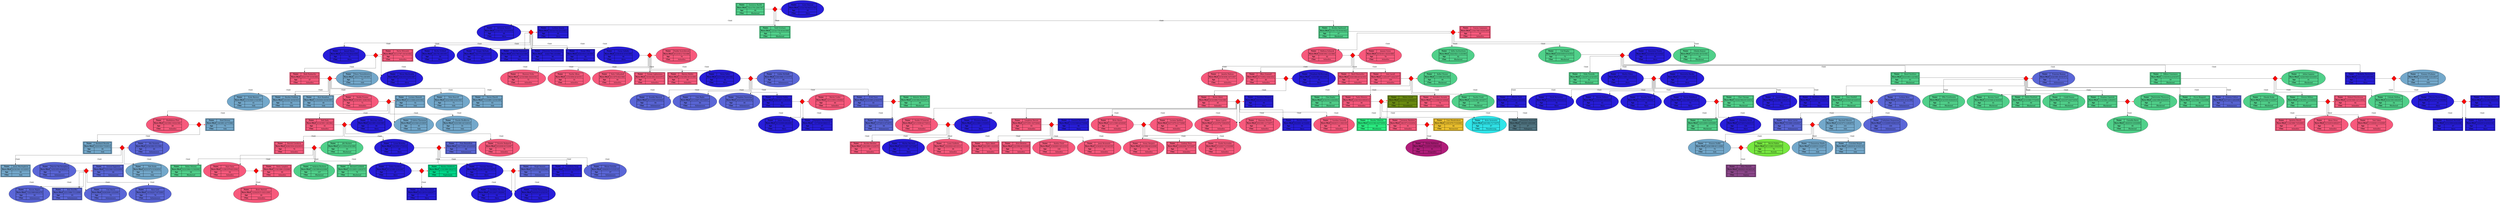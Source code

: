 // Family Tree Using Python
digraph {
	graph [splines=ortho]
	0 [label=<
                    <table border="1" cellborder="1" cellspacing="0" cellpadding="4" style="font-size: 10pt">
                    <tr>
                    <td><b>Name</b></td>
                    <td>Gustavus Banfill</td>
                    </tr>
                    <tr>
                    <td><b>Born-Died</b></td>
                    <td>7/21/1701-2/9/1767</td>
                    </tr>
                    <tr>
                    <td><b>Age</b></td>
                    <td>66</td>
                    </tr>
                    <tr>
                    <td><b>Clan</b></td>
                    <td>Blacksteel</td>
                    </tr>
                    </table>
                    > fillcolor="#50d08a" shape=rect style=filled]
	{
		rank=same
		"1Lowe" [label=" " fillcolor=red height=0.25 shape=diamond style=filled width=0.25]
		1 [label=<
                    <table border="1" cellborder="1" cellspacing="0" cellpadding="4" style="font-size: 10pt">
                    <tr>
                    <td><b>Name</b></td>
                    <td>Lowe Dimond</td>
                    </tr>
                    <tr>
                    <td><b>Born-Died</b></td>
                    <td>1/15/1703-9/27/1793</td>
                    </tr>
                    <tr>
                    <td><b>Age</b></td>
                    <td>90</td>
                    </tr>
                    <tr>
                    <td><b>Clan</b></td>
                    <td>Akira</td>
                    </tr>
                    </table>
                    > fillcolor="#271dd9" shape=ellipse style=filled]
		0 -> "1Lowe" [label=Spouse arrowhead=none]
		"1Lowe" -> 1 [color=red]
	}
	2 [label=<
                    <table border="1" cellborder="1" cellspacing="0" cellpadding="4" style="font-size: 10pt">
                    <tr>
                    <td><b>Name</b></td>
                    <td>Adrienne Anmore</td>
                    </tr>
                    <tr>
                    <td><b>Born-Died</b></td>
                    <td>1/14/1721-12/12/1819</td>
                    </tr>
                    <tr>
                    <td><b>Age</b></td>
                    <td>98</td>
                    </tr>
                    <tr>
                    <td><b>Clan</b></td>
                    <td>Akira</td>
                    </tr>
                    </table>
                    > fillcolor="#271dd9" shape=ellipse style=filled]
	"1Lowe" -> 2 [label=Child]
	{
		rank=same
		"3Lurleen" [label=" " fillcolor=red height=0.25 shape=diamond style=filled width=0.25]
		3 [label=<
                    <table border="1" cellborder="1" cellspacing="0" cellpadding="4" style="font-size: 10pt">
                    <tr>
                    <td><b>Name</b></td>
                    <td>Lurleen Quayle</td>
                    </tr>
                    <tr>
                    <td><b>Born-Died</b></td>
                    <td>10/15/1722-2/11/1811</td>
                    </tr>
                    <tr>
                    <td><b>Age</b></td>
                    <td>89</td>
                    </tr>
                    <tr>
                    <td><b>Clan</b></td>
                    <td>Akira</td>
                    </tr>
                    </table>
                    > fillcolor="#271dd9" shape=rect style=filled]
		2 -> "3Lurleen" [label=Spouse arrowhead=none]
		"3Lurleen" -> 3 [color=red]
	}
	97 [label=<
                    <table border="1" cellborder="1" cellspacing="0" cellpadding="4" style="font-size: 10pt">
                    <tr>
                    <td><b>Name</b></td>
                    <td>Tedd Grishaev</td>
                    </tr>
                    <tr>
                    <td><b>Born-Died</b></td>
                    <td>12/14/1735-9/16/1806</td>
                    </tr>
                    <tr>
                    <td><b>Age</b></td>
                    <td>71</td>
                    </tr>
                    <tr>
                    <td><b>Clan</b></td>
                    <td>Blacksteel</td>
                    </tr>
                    </table>
                    > fillcolor="#50d08a" shape=rect style=filled]
	"1Lowe" -> 97 [label=Child]
	98 [label=<
                    <table border="1" cellborder="1" cellspacing="0" cellpadding="4" style="font-size: 10pt">
                    <tr>
                    <td><b>Name</b></td>
                    <td>Borden Spelwood</td>
                    </tr>
                    <tr>
                    <td><b>Born-Died</b></td>
                    <td>6/19/1755-9/16/1822</td>
                    </tr>
                    <tr>
                    <td><b>Age</b></td>
                    <td>67</td>
                    </tr>
                    <tr>
                    <td><b>Clan</b></td>
                    <td>Blacksteel</td>
                    </tr>
                    </table>
                    > fillcolor="#50d08a" shape=rect style=filled]
	"1Lowe" -> 98 [label=Child]
	{
		rank=same
		"99Conroy" [label=" " fillcolor=red height=0.25 shape=diamond style=filled width=0.25]
		99 [label=<
                    <table border="1" cellborder="1" cellspacing="0" cellpadding="4" style="font-size: 10pt">
                    <tr>
                    <td><b>Name</b></td>
                    <td>Conroy Liepmann</td>
                    </tr>
                    <tr>
                    <td><b>Born-Died</b></td>
                    <td>1/16/1769-10/24/1859</td>
                    </tr>
                    <tr>
                    <td><b>Age</b></td>
                    <td>90</td>
                    </tr>
                    <tr>
                    <td><b>Clan</b></td>
                    <td>Ashenfire</td>
                    </tr>
                    </table>
                    > fillcolor="#f7597c" shape=rect style=filled]
		98 -> "99Conroy" [label=Spouse arrowhead=none]
		"99Conroy" -> 99 [color=red]
	}
	4 [label=<
                    <table border="1" cellborder="1" cellspacing="0" cellpadding="4" style="font-size: 10pt">
                    <tr>
                    <td><b>Name</b></td>
                    <td>Jannel Heyns</td>
                    </tr>
                    <tr>
                    <td><b>Born-Died</b></td>
                    <td>9/13/1752-8/22/1830</td>
                    </tr>
                    <tr>
                    <td><b>Age</b></td>
                    <td>78</td>
                    </tr>
                    <tr>
                    <td><b>Clan</b></td>
                    <td>Akira</td>
                    </tr>
                    </table>
                    > fillcolor="#271dd9" shape=ellipse style=filled]
	"3Lurleen" -> 4 [label=Child]
	{
		rank=same
		"5Nerte" [label=" " fillcolor=red height=0.25 shape=diamond style=filled width=0.25]
		5 [label=<
                    <table border="1" cellborder="1" cellspacing="0" cellpadding="4" style="font-size: 10pt">
                    <tr>
                    <td><b>Name</b></td>
                    <td>Nerte Witcomb</td>
                    </tr>
                    <tr>
                    <td><b>Born-Died</b></td>
                    <td>5/11/1767-10/14/1842</td>
                    </tr>
                    <tr>
                    <td><b>Age</b></td>
                    <td>75</td>
                    </tr>
                    <tr>
                    <td><b>Clan</b></td>
                    <td>Ashenfire</td>
                    </tr>
                    </table>
                    > fillcolor="#f7597c" shape=rect style=filled]
		4 -> "5Nerte" [label=Spouse arrowhead=none]
		"5Nerte" -> 5 [color=red]
	}
	69 [label=<
                    <table border="1" cellborder="1" cellspacing="0" cellpadding="4" style="font-size: 10pt">
                    <tr>
                    <td><b>Name</b></td>
                    <td>Birdie Gribbell</td>
                    </tr>
                    <tr>
                    <td><b>Born-Died</b></td>
                    <td>1/8/1761-9/5/1851</td>
                    </tr>
                    <tr>
                    <td><b>Age</b></td>
                    <td>90</td>
                    </tr>
                    <tr>
                    <td><b>Clan</b></td>
                    <td>Akira</td>
                    </tr>
                    </table>
                    > fillcolor="#271dd9" shape=ellipse style=filled]
	"3Lurleen" -> 69 [label=Child]
	70 [label=<
                    <table border="1" cellborder="1" cellspacing="0" cellpadding="4" style="font-size: 10pt">
                    <tr>
                    <td><b>Name</b></td>
                    <td>Ginger McFade</td>
                    </tr>
                    <tr>
                    <td><b>Born-Died</b></td>
                    <td>7/4/1773-4/20/1840</td>
                    </tr>
                    <tr>
                    <td><b>Age</b></td>
                    <td>67</td>
                    </tr>
                    <tr>
                    <td><b>Clan</b></td>
                    <td>Akira</td>
                    </tr>
                    </table>
                    > fillcolor="#271dd9" shape=ellipse style=filled]
	"3Lurleen" -> 70 [label=Child]
	71 [label=<
                    <table border="1" cellborder="1" cellspacing="0" cellpadding="4" style="font-size: 10pt">
                    <tr>
                    <td><b>Name</b></td>
                    <td>Mitchel Aujouanet</td>
                    </tr>
                    <tr>
                    <td><b>Born-Died</b></td>
                    <td>4/5/1786-5/22/1884</td>
                    </tr>
                    <tr>
                    <td><b>Age</b></td>
                    <td>98</td>
                    </tr>
                    <tr>
                    <td><b>Clan</b></td>
                    <td>Akira</td>
                    </tr>
                    </table>
                    > fillcolor="#271dd9" shape=rect style=filled]
	"3Lurleen" -> 71 [label=Child]
	72 [label=<
                    <table border="1" cellborder="1" cellspacing="0" cellpadding="4" style="font-size: 10pt">
                    <tr>
                    <td><b>Name</b></td>
                    <td>Donovan Sorrowweaver</td>
                    </tr>
                    <tr>
                    <td><b>Born-Died</b></td>
                    <td>3/24/1796-1/3/1894</td>
                    </tr>
                    <tr>
                    <td><b>Age</b></td>
                    <td>98</td>
                    </tr>
                    <tr>
                    <td><b>Clan</b></td>
                    <td>Akira</td>
                    </tr>
                    </table>
                    > fillcolor="#271dd9" shape=rect style=filled]
	"3Lurleen" -> 72 [label=Child]
	73 [label=<
                    <table border="1" cellborder="1" cellspacing="0" cellpadding="4" style="font-size: 10pt">
                    <tr>
                    <td><b>Name</b></td>
                    <td>Serge Olliar</td>
                    </tr>
                    <tr>
                    <td><b>Born-Died</b></td>
                    <td>6/24/1810-1/4/1894</td>
                    </tr>
                    <tr>
                    <td><b>Age</b></td>
                    <td>84</td>
                    </tr>
                    <tr>
                    <td><b>Clan</b></td>
                    <td>Akira</td>
                    </tr>
                    </table>
                    > fillcolor="#271dd9" shape=rect style=filled]
	"3Lurleen" -> 73 [label=Child]
	74 [label=<
                    <table border="1" cellborder="1" cellspacing="0" cellpadding="4" style="font-size: 10pt">
                    <tr>
                    <td><b>Name</b></td>
                    <td>Corny Gallally</td>
                    </tr>
                    <tr>
                    <td><b>Born-Died</b></td>
                    <td>2/18/1818-3/10/1908</td>
                    </tr>
                    <tr>
                    <td><b>Age</b></td>
                    <td>90</td>
                    </tr>
                    <tr>
                    <td><b>Clan</b></td>
                    <td>Akira</td>
                    </tr>
                    </table>
                    > fillcolor="#271dd9" shape=ellipse style=filled]
	"3Lurleen" -> 74 [label=Child]
	{
		rank=same
		"75Nedda" [label=" " fillcolor=red height=0.25 shape=diamond style=filled width=0.25]
		75 [label=<
                    <table border="1" cellborder="1" cellspacing="0" cellpadding="4" style="font-size: 10pt">
                    <tr>
                    <td><b>Name</b></td>
                    <td>Nedda Scotchbrook</td>
                    </tr>
                    <tr>
                    <td><b>Born-Died</b></td>
                    <td>6/12/1812-7/3/1888</td>
                    </tr>
                    <tr>
                    <td><b>Age</b></td>
                    <td>76</td>
                    </tr>
                    <tr>
                    <td><b>Clan</b></td>
                    <td>Ashenfire</td>
                    </tr>
                    </table>
                    > fillcolor="#f7597c" shape=ellipse style=filled]
		74 -> "75Nedda" [label=Spouse arrowhead=none]
		"75Nedda" -> 75 [color=red]
	}
	100 [label=<
                    <table border="1" cellborder="1" cellspacing="0" cellpadding="4" style="font-size: 10pt">
                    <tr>
                    <td><b>Name</b></td>
                    <td>Mallissa Itzhayek</td>
                    </tr>
                    <tr>
                    <td><b>Born-Died</b></td>
                    <td>9/28/1802-1/2/1884</td>
                    </tr>
                    <tr>
                    <td><b>Age</b></td>
                    <td>82</td>
                    </tr>
                    <tr>
                    <td><b>Clan</b></td>
                    <td>Ashenfire</td>
                    </tr>
                    </table>
                    > fillcolor="#f7597c" shape=ellipse style=filled]
	"99Conroy" -> 100 [label=Child]
	{
		rank=same
		"101Janeen" [label=" " fillcolor=red height=0.25 shape=diamond style=filled width=0.25]
		101 [label=<
                    <table border="1" cellborder="1" cellspacing="0" cellpadding="4" style="font-size: 10pt">
                    <tr>
                    <td><b>Name</b></td>
                    <td>Janeen Corns</td>
                    </tr>
                    <tr>
                    <td><b>Born-Died</b></td>
                    <td>9/19/1811-6/23/1889</td>
                    </tr>
                    <tr>
                    <td><b>Age</b></td>
                    <td>78</td>
                    </tr>
                    <tr>
                    <td><b>Clan</b></td>
                    <td>Ashenfire</td>
                    </tr>
                    </table>
                    > fillcolor="#f7597c" shape=ellipse style=filled]
		100 -> "101Janeen" [label=Spouse arrowhead=none]
		"101Janeen" -> 101 [color=red]
	}
	160 [label=<
                    <table border="1" cellborder="1" cellspacing="0" cellpadding="4" style="font-size: 10pt">
                    <tr>
                    <td><b>Name</b></td>
                    <td>Vallie Auchterlonie</td>
                    </tr>
                    <tr>
                    <td><b>Born-Died</b></td>
                    <td>3/22/1821-11/3/1903</td>
                    </tr>
                    <tr>
                    <td><b>Age</b></td>
                    <td>82</td>
                    </tr>
                    <tr>
                    <td><b>Clan</b></td>
                    <td>Blacksteel</td>
                    </tr>
                    </table>
                    > fillcolor="#50d08a" shape=ellipse style=filled]
	"99Conroy" -> 160 [label=Child]
	161 [label=<
                    <table border="1" cellborder="1" cellspacing="0" cellpadding="4" style="font-size: 10pt">
                    <tr>
                    <td><b>Name</b></td>
                    <td>Ceil Buglar</td>
                    </tr>
                    <tr>
                    <td><b>Born-Died</b></td>
                    <td>4/20/1839-5/15/1914</td>
                    </tr>
                    <tr>
                    <td><b>Age</b></td>
                    <td>75</td>
                    </tr>
                    <tr>
                    <td><b>Clan</b></td>
                    <td>Blacksteel</td>
                    </tr>
                    </table>
                    > fillcolor="#50d08a" shape=ellipse style=filled]
	"99Conroy" -> 161 [label=Child]
	{
		rank=same
		"162Kara-lynn" [label=" " fillcolor=red height=0.25 shape=diamond style=filled width=0.25]
		162 [label=<
                    <table border="1" cellborder="1" cellspacing="0" cellpadding="4" style="font-size: 10pt">
                    <tr>
                    <td><b>Name</b></td>
                    <td>Kara-lynn Twaite</td>
                    </tr>
                    <tr>
                    <td><b>Born-Died</b></td>
                    <td>5/2/1834-10/13/1924</td>
                    </tr>
                    <tr>
                    <td><b>Age</b></td>
                    <td>90</td>
                    </tr>
                    <tr>
                    <td><b>Clan</b></td>
                    <td>Akira</td>
                    </tr>
                    </table>
                    > fillcolor="#271dd9" shape=ellipse style=filled]
		161 -> "162Kara-lynn" [label=Spouse arrowhead=none]
		"162Kara-lynn" -> 162 [color=red]
	}
	245 [label=<
                    <table border="1" cellborder="1" cellspacing="0" cellpadding="4" style="font-size: 10pt">
                    <tr>
                    <td><b>Name</b></td>
                    <td>Othelia Keijser</td>
                    </tr>
                    <tr>
                    <td><b>Born-Died</b></td>
                    <td>2/10/1851-8/15/1941</td>
                    </tr>
                    <tr>
                    <td><b>Age</b></td>
                    <td>90</td>
                    </tr>
                    <tr>
                    <td><b>Clan</b></td>
                    <td>Blacksteel</td>
                    </tr>
                    </table>
                    > fillcolor="#50d08a" shape=ellipse style=filled]
	"99Conroy" -> 245 [label=Child]
	6 [label=<
                    <table border="1" cellborder="1" cellspacing="0" cellpadding="4" style="font-size: 10pt">
                    <tr>
                    <td><b>Name</b></td>
                    <td>Hedi Penbarthy</td>
                    </tr>
                    <tr>
                    <td><b>Born-Died</b></td>
                    <td>9/22/1797-5/19/1864</td>
                    </tr>
                    <tr>
                    <td><b>Age</b></td>
                    <td>67</td>
                    </tr>
                    <tr>
                    <td><b>Clan</b></td>
                    <td>Ashenfire</td>
                    </tr>
                    </table>
                    > fillcolor="#f7597c" shape=rect style=filled]
	"5Nerte" -> 6 [label=Child]
	{
		rank=same
		"7Diann" [label=" " fillcolor=red height=0.25 shape=diamond style=filled width=0.25]
		7 [label=<
                    <table border="1" cellborder="1" cellspacing="0" cellpadding="4" style="font-size: 10pt">
                    <tr>
                    <td><b>Name</b></td>
                    <td>Diann Tomankiewicz</td>
                    </tr>
                    <tr>
                    <td><b>Born-Died</b></td>
                    <td>2/21/1778-1/9/1855</td>
                    </tr>
                    <tr>
                    <td><b>Age</b></td>
                    <td>77</td>
                    </tr>
                    <tr>
                    <td><b>Clan</b></td>
                    <td>Aoki</td>
                    </tr>
                    </table>
                    > fillcolor="#73a8cb" shape=ellipse style=filled]
		6 -> "7Diann" [label=Spouse arrowhead=none]
		"7Diann" -> 7 [color=red]
	}
	68 [label=<
                    <table border="1" cellborder="1" cellspacing="0" cellpadding="4" style="font-size: 10pt">
                    <tr>
                    <td><b>Name</b></td>
                    <td>Minne MacAvaddy</td>
                    </tr>
                    <tr>
                    <td><b>Born-Died</b></td>
                    <td>3/24/1810-5/25/1887</td>
                    </tr>
                    <tr>
                    <td><b>Age</b></td>
                    <td>77</td>
                    </tr>
                    <tr>
                    <td><b>Clan</b></td>
                    <td>Akira</td>
                    </tr>
                    </table>
                    > fillcolor="#271dd9" shape=ellipse style=filled]
	"5Nerte" -> 68 [label=Child]
	76 [label=<
                    <table border="1" cellborder="1" cellspacing="0" cellpadding="4" style="font-size: 10pt">
                    <tr>
                    <td><b>Name</b></td>
                    <td>Riannon Girke</td>
                    </tr>
                    <tr>
                    <td><b>Born-Died</b></td>
                    <td>12/10/1846-10/23/1921</td>
                    </tr>
                    <tr>
                    <td><b>Age</b></td>
                    <td>75</td>
                    </tr>
                    <tr>
                    <td><b>Clan</b></td>
                    <td>Ashenfire</td>
                    </tr>
                    </table>
                    > fillcolor="#f7597c" shape=ellipse style=filled]
	"75Nedda" -> 76 [label=Child]
	77 [label=<
                    <table border="1" cellborder="1" cellspacing="0" cellpadding="4" style="font-size: 10pt">
                    <tr>
                    <td><b>Name</b></td>
                    <td>Faythe Allum</td>
                    </tr>
                    <tr>
                    <td><b>Born-Died</b></td>
                    <td>1/15/1856-4/14/1911</td>
                    </tr>
                    <tr>
                    <td><b>Age</b></td>
                    <td>55</td>
                    </tr>
                    <tr>
                    <td><b>Clan</b></td>
                    <td>Ashenfire</td>
                    </tr>
                    </table>
                    > fillcolor="#f7597c" shape=ellipse style=filled]
	"75Nedda" -> 77 [label=Child]
	78 [label=<
                    <table border="1" cellborder="1" cellspacing="0" cellpadding="4" style="font-size: 10pt">
                    <tr>
                    <td><b>Name</b></td>
                    <td>Yetty Collumbell</td>
                    </tr>
                    <tr>
                    <td><b>Born-Died</b></td>
                    <td>6/1/1870-9/2/1960</td>
                    </tr>
                    <tr>
                    <td><b>Age</b></td>
                    <td>90</td>
                    </tr>
                    <tr>
                    <td><b>Clan</b></td>
                    <td>Ashenfire</td>
                    </tr>
                    </table>
                    > fillcolor="#f7597c" shape=ellipse style=filled]
	"75Nedda" -> 78 [label=Child]
	79 [label=<
                    <table border="1" cellborder="1" cellspacing="0" cellpadding="4" style="font-size: 10pt">
                    <tr>
                    <td><b>Name</b></td>
                    <td>Corney Lighterness</td>
                    </tr>
                    <tr>
                    <td><b>Born-Died</b></td>
                    <td>10/18/1882-3/23/1972</td>
                    </tr>
                    <tr>
                    <td><b>Age</b></td>
                    <td>90</td>
                    </tr>
                    <tr>
                    <td><b>Clan</b></td>
                    <td>Ashenfire</td>
                    </tr>
                    </table>
                    > fillcolor="#f7597c" shape=rect style=filled]
	"75Nedda" -> 79 [label=Child]
	80 [label=<
                    <table border="1" cellborder="1" cellspacing="0" cellpadding="4" style="font-size: 10pt">
                    <tr>
                    <td><b>Name</b></td>
                    <td>Martyn Mollitt</td>
                    </tr>
                    <tr>
                    <td><b>Born-Died</b></td>
                    <td>1/16/1892-9/13/1990</td>
                    </tr>
                    <tr>
                    <td><b>Age</b></td>
                    <td>98</td>
                    </tr>
                    <tr>
                    <td><b>Clan</b></td>
                    <td>Ashenfire</td>
                    </tr>
                    </table>
                    > fillcolor="#f7597c" shape=rect style=filled]
	"75Nedda" -> 80 [label=Child]
	81 [label=<
                    <table border="1" cellborder="1" cellspacing="0" cellpadding="4" style="font-size: 10pt">
                    <tr>
                    <td><b>Name</b></td>
                    <td>Deina Sellor</td>
                    </tr>
                    <tr>
                    <td><b>Born-Died</b></td>
                    <td>6/25/1902-4/8/1984</td>
                    </tr>
                    <tr>
                    <td><b>Age</b></td>
                    <td>82</td>
                    </tr>
                    <tr>
                    <td><b>Clan</b></td>
                    <td>Akira</td>
                    </tr>
                    </table>
                    > fillcolor="#271dd9" shape=ellipse style=filled]
	"75Nedda" -> 81 [label=Child]
	{
		rank=same
		"82Goldia" [label=" " fillcolor=red height=0.25 shape=diamond style=filled width=0.25]
		82 [label=<
                    <table border="1" cellborder="1" cellspacing="0" cellpadding="4" style="font-size: 10pt">
                    <tr>
                    <td><b>Name</b></td>
                    <td>Goldia McHaffy</td>
                    </tr>
                    <tr>
                    <td><b>Born-Died</b></td>
                    <td>5/26/1888-1/13/1974</td>
                    </tr>
                    <tr>
                    <td><b>Age</b></td>
                    <td>86</td>
                    </tr>
                    <tr>
                    <td><b>Clan</b></td>
                    <td>Ashenmourn</td>
                    </tr>
                    </table>
                    > fillcolor="#5a66d7" shape=ellipse style=filled]
		81 -> "82Goldia" [label=Spouse arrowhead=none]
		"82Goldia" -> 82 [color=red]
	}
	102 [label=<
                    <table border="1" cellborder="1" cellspacing="0" cellpadding="4" style="font-size: 10pt">
                    <tr>
                    <td><b>Name</b></td>
                    <td>Janetta Nielson</td>
                    </tr>
                    <tr>
                    <td><b>Born-Died</b></td>
                    <td>9/19/1836-10/7/1907</td>
                    </tr>
                    <tr>
                    <td><b>Age</b></td>
                    <td>71</td>
                    </tr>
                    <tr>
                    <td><b>Clan</b></td>
                    <td>Ashenfire</td>
                    </tr>
                    </table>
                    > fillcolor="#f7597c" shape=ellipse style=filled]
	"101Janeen" -> 102 [label=Child]
	103 [label=<
                    <table border="1" cellborder="1" cellspacing="0" cellpadding="4" style="font-size: 10pt">
                    <tr>
                    <td><b>Name</b></td>
                    <td>Rhys Grannell</td>
                    </tr>
                    <tr>
                    <td><b>Born-Died</b></td>
                    <td>9/17/1852-10/4/1932</td>
                    </tr>
                    <tr>
                    <td><b>Age</b></td>
                    <td>80</td>
                    </tr>
                    <tr>
                    <td><b>Clan</b></td>
                    <td>Ashenfire</td>
                    </tr>
                    </table>
                    > fillcolor="#f7597c" shape=rect style=filled]
	"101Janeen" -> 103 [label=Child]
	{
		rank=same
		"104Stephani" [label=" " fillcolor=red height=0.25 shape=diamond style=filled width=0.25]
		104 [label=<
                    <table border="1" cellborder="1" cellspacing="0" cellpadding="4" style="font-size: 10pt">
                    <tr>
                    <td><b>Name</b></td>
                    <td>Stephani McMurrugh</td>
                    </tr>
                    <tr>
                    <td><b>Born-Died</b></td>
                    <td>12/25/1861-6/1/1953</td>
                    </tr>
                    <tr>
                    <td><b>Age</b></td>
                    <td>92</td>
                    </tr>
                    <tr>
                    <td><b>Clan</b></td>
                    <td>Akira</td>
                    </tr>
                    </table>
                    > fillcolor="#271dd9" shape=ellipse style=filled]
		103 -> "104Stephani" [label=Spouse arrowhead=none]
		"104Stephani" -> 104 [color=red]
	}
	141 [label=<
                    <table border="1" cellborder="1" cellspacing="0" cellpadding="4" style="font-size: 10pt">
                    <tr>
                    <td><b>Name</b></td>
                    <td>Bard Gherardini</td>
                    </tr>
                    <tr>
                    <td><b>Born-Died</b></td>
                    <td>5/20/1864-8/14/1933</td>
                    </tr>
                    <tr>
                    <td><b>Age</b></td>
                    <td>69</td>
                    </tr>
                    <tr>
                    <td><b>Clan</b></td>
                    <td>Ashenfire</td>
                    </tr>
                    </table>
                    > fillcolor="#f7597c" shape=rect style=filled]
	"101Janeen" -> 141 [label=Child]
	142 [label=<
                    <table border="1" cellborder="1" cellspacing="0" cellpadding="4" style="font-size: 10pt">
                    <tr>
                    <td><b>Name</b></td>
                    <td>Arty Lavell</td>
                    </tr>
                    <tr>
                    <td><b>Born-Died</b></td>
                    <td>11/25/1877-3/22/1977</td>
                    </tr>
                    <tr>
                    <td><b>Age</b></td>
                    <td>100</td>
                    </tr>
                    <tr>
                    <td><b>Clan</b></td>
                    <td>Ashenfire</td>
                    </tr>
                    </table>
                    > fillcolor="#f7597c" shape=rect style=filled]
	"101Janeen" -> 142 [label=Child]
	{
		rank=same
		"143Kellie" [label=" " fillcolor=red height=0.25 shape=diamond style=filled width=0.25]
		143 [label=<
                    <table border="1" cellborder="1" cellspacing="0" cellpadding="4" style="font-size: 10pt">
                    <tr>
                    <td><b>Name</b></td>
                    <td>Kellie Chuney</td>
                    </tr>
                    <tr>
                    <td><b>Born-Died</b></td>
                    <td>1/1/1886-8/5/1984</td>
                    </tr>
                    <tr>
                    <td><b>Age</b></td>
                    <td>98</td>
                    </tr>
                    <tr>
                    <td><b>Clan</b></td>
                    <td>Blacksteel</td>
                    </tr>
                    </table>
                    > fillcolor="#50d08a" shape=ellipse style=filled]
		142 -> "143Kellie" [label=Spouse arrowhead=none]
		"143Kellie" -> 143 [color=red]
	}
	163 [label=<
                    <table border="1" cellborder="1" cellspacing="0" cellpadding="4" style="font-size: 10pt">
                    <tr>
                    <td><b>Name</b></td>
                    <td>Noby Forsyde</td>
                    </tr>
                    <tr>
                    <td><b>Born-Died</b></td>
                    <td>11/4/1873-2/14/1955</td>
                    </tr>
                    <tr>
                    <td><b>Age</b></td>
                    <td>82</td>
                    </tr>
                    <tr>
                    <td><b>Clan</b></td>
                    <td>Blacksteel</td>
                    </tr>
                    </table>
                    > fillcolor="#50d08a" shape=rect style=filled]
	"162Kara-lynn" -> 163 [label=Child]
	164 [label=<
                    <table border="1" cellborder="1" cellspacing="0" cellpadding="4" style="font-size: 10pt">
                    <tr>
                    <td><b>Name</b></td>
                    <td>Marlyn Pidon</td>
                    </tr>
                    <tr>
                    <td><b>Born-Died</b></td>
                    <td>8/21/1885-12/1/1944</td>
                    </tr>
                    <tr>
                    <td><b>Age</b></td>
                    <td>59</td>
                    </tr>
                    <tr>
                    <td><b>Clan</b></td>
                    <td>Akira</td>
                    </tr>
                    </table>
                    > fillcolor="#271dd9" shape=ellipse style=filled]
	"162Kara-lynn" -> 164 [label=Child]
	{
		rank=same
		"165Henryetta" [label=" " fillcolor=red height=0.25 shape=diamond style=filled width=0.25]
		165 [label=<
                    <table border="1" cellborder="1" cellspacing="0" cellpadding="4" style="font-size: 10pt">
                    <tr>
                    <td><b>Name</b></td>
                    <td>Henryetta Hackly</td>
                    </tr>
                    <tr>
                    <td><b>Born-Died</b></td>
                    <td>9/11/1884-12/21/1951</td>
                    </tr>
                    <tr>
                    <td><b>Age</b></td>
                    <td>67</td>
                    </tr>
                    <tr>
                    <td><b>Clan</b></td>
                    <td>Akira</td>
                    </tr>
                    </table>
                    > fillcolor="#271dd9" shape=ellipse style=filled]
		164 -> "165Henryetta" [label=Spouse arrowhead=none]
		"165Henryetta" -> 165 [color=red]
	}
	178 [label=<
                    <table border="1" cellborder="1" cellspacing="0" cellpadding="4" style="font-size: 10pt">
                    <tr>
                    <td><b>Name</b></td>
                    <td>Raoul Smithies</td>
                    </tr>
                    <tr>
                    <td><b>Born-Died</b></td>
                    <td>8/23/1903-1/2/1964</td>
                    </tr>
                    <tr>
                    <td><b>Age</b></td>
                    <td>61</td>
                    </tr>
                    <tr>
                    <td><b>Clan</b></td>
                    <td>Blacksteel</td>
                    </tr>
                    </table>
                    > fillcolor="#50d08a" shape=rect style=filled]
	"162Kara-lynn" -> 178 [label=Child]
	{
		rank=same
		"179Francine" [label=" " fillcolor=red height=0.25 shape=diamond style=filled width=0.25]
		179 [label=<
                    <table border="1" cellborder="1" cellspacing="0" cellpadding="4" style="font-size: 10pt">
                    <tr>
                    <td><b>Name</b></td>
                    <td>Francine Beaney</td>
                    </tr>
                    <tr>
                    <td><b>Born-Died</b></td>
                    <td>4/24/1891-9/19/1972</td>
                    </tr>
                    <tr>
                    <td><b>Age</b></td>
                    <td>81</td>
                    </tr>
                    <tr>
                    <td><b>Clan</b></td>
                    <td>Ashenmourn</td>
                    </tr>
                    </table>
                    > fillcolor="#5a66d7" shape=ellipse style=filled]
		178 -> "179Francine" [label=Spouse arrowhead=none]
		"179Francine" -> 179 [color=red]
	}
	214 [label=<
                    <table border="1" cellborder="1" cellspacing="0" cellpadding="4" style="font-size: 10pt">
                    <tr>
                    <td><b>Name</b></td>
                    <td>Hillyer Constance</td>
                    </tr>
                    <tr>
                    <td><b>Born-Died</b></td>
                    <td>11/10/1914-2/10/1973</td>
                    </tr>
                    <tr>
                    <td><b>Age</b></td>
                    <td>59</td>
                    </tr>
                    <tr>
                    <td><b>Clan</b></td>
                    <td>Blacksteel</td>
                    </tr>
                    </table>
                    > fillcolor="#50d08a" shape=rect style=filled]
	"162Kara-lynn" -> 214 [label=Child]
	{
		rank=same
		"215Julina" [label=" " fillcolor=red height=0.25 shape=diamond style=filled width=0.25]
		215 [label=<
                    <table border="1" cellborder="1" cellspacing="0" cellpadding="4" style="font-size: 10pt">
                    <tr>
                    <td><b>Name</b></td>
                    <td>Julina Lappine</td>
                    </tr>
                    <tr>
                    <td><b>Born-Died</b></td>
                    <td>12/24/1920-5/23/2001</td>
                    </tr>
                    <tr>
                    <td><b>Age</b></td>
                    <td>81</td>
                    </tr>
                    <tr>
                    <td><b>Clan</b></td>
                    <td>Blacksteel</td>
                    </tr>
                    </table>
                    > fillcolor="#50d08a" shape=ellipse style=filled]
		214 -> "215Julina" [label=Spouse arrowhead=none]
		"215Julina" -> 215 [color=red]
	}
	233 [label=<
                    <table border="1" cellborder="1" cellspacing="0" cellpadding="4" style="font-size: 10pt">
                    <tr>
                    <td><b>Name</b></td>
                    <td>Berkeley Barnsdale</td>
                    </tr>
                    <tr>
                    <td><b>Born-Died</b></td>
                    <td>12/21/1931-8/8/1992</td>
                    </tr>
                    <tr>
                    <td><b>Age</b></td>
                    <td>61</td>
                    </tr>
                    <tr>
                    <td><b>Clan</b></td>
                    <td>Akira</td>
                    </tr>
                    </table>
                    > fillcolor="#271dd9" shape=rect style=filled]
	"162Kara-lynn" -> 233 [label=Child]
	{
		rank=same
		"234Emmey" [label=" " fillcolor=red height=0.25 shape=diamond style=filled width=0.25]
		234 [label=<
                    <table border="1" cellborder="1" cellspacing="0" cellpadding="4" style="font-size: 10pt">
                    <tr>
                    <td><b>Name</b></td>
                    <td>Emmey O'Lehane</td>
                    </tr>
                    <tr>
                    <td><b>Born-Died</b></td>
                    <td>12/12/1938-11/21/2037</td>
                    </tr>
                    <tr>
                    <td><b>Age</b></td>
                    <td>99</td>
                    </tr>
                    <tr>
                    <td><b>Clan</b></td>
                    <td>Aoki</td>
                    </tr>
                    </table>
                    > fillcolor="#73a8cb" shape=ellipse style=filled]
		233 -> "234Emmey" [label=Spouse arrowhead=none]
		"234Emmey" -> 234 [color=red]
	}
	8 [label=<
                    <table border="1" cellborder="1" cellspacing="0" cellpadding="4" style="font-size: 10pt">
                    <tr>
                    <td><b>Name</b></td>
                    <td>Eyde Warters</td>
                    </tr>
                    <tr>
                    <td><b>Born-Died</b></td>
                    <td>1/15/1820-1/14/1881</td>
                    </tr>
                    <tr>
                    <td><b>Age</b></td>
                    <td>61</td>
                    </tr>
                    <tr>
                    <td><b>Clan</b></td>
                    <td>Aoki</td>
                    </tr>
                    </table>
                    > fillcolor="#73a8cb" shape=ellipse style=filled]
	"7Diann" -> 8 [label=Child]
	9 [label=<
                    <table border="1" cellborder="1" cellspacing="0" cellpadding="4" style="font-size: 10pt">
                    <tr>
                    <td><b>Name</b></td>
                    <td>Hayden Pudding</td>
                    </tr>
                    <tr>
                    <td><b>Born-Died</b></td>
                    <td>5/5/1831-9/16/1915</td>
                    </tr>
                    <tr>
                    <td><b>Age</b></td>
                    <td>84</td>
                    </tr>
                    <tr>
                    <td><b>Clan</b></td>
                    <td>Aoki</td>
                    </tr>
                    </table>
                    > fillcolor="#73a8cb" shape=rect style=filled]
	"7Diann" -> 9 [label=Child]
	10 [label=<
                    <table border="1" cellborder="1" cellspacing="0" cellpadding="4" style="font-size: 10pt">
                    <tr>
                    <td><b>Name</b></td>
                    <td>Kurt Kneafsey</td>
                    </tr>
                    <tr>
                    <td><b>Born-Died</b></td>
                    <td>11/5/1839-10/18/1905</td>
                    </tr>
                    <tr>
                    <td><b>Age</b></td>
                    <td>66</td>
                    </tr>
                    <tr>
                    <td><b>Clan</b></td>
                    <td>Aoki</td>
                    </tr>
                    </table>
                    > fillcolor="#73a8cb" shape=rect style=filled]
	"7Diann" -> 10 [label=Child]
	11 [label=<
                    <table border="1" cellborder="1" cellspacing="0" cellpadding="4" style="font-size: 10pt">
                    <tr>
                    <td><b>Name</b></td>
                    <td>Nedda Froome</td>
                    </tr>
                    <tr>
                    <td><b>Born-Died</b></td>
                    <td>3/19/1851-3/28/1922</td>
                    </tr>
                    <tr>
                    <td><b>Age</b></td>
                    <td>71</td>
                    </tr>
                    <tr>
                    <td><b>Clan</b></td>
                    <td>Ashenfire</td>
                    </tr>
                    </table>
                    > fillcolor="#f7597c" shape=ellipse style=filled]
	"7Diann" -> 11 [label=Child]
	{
		rank=same
		"12Luciano" [label=" " fillcolor=red height=0.25 shape=diamond style=filled width=0.25]
		12 [label=<
                    <table border="1" cellborder="1" cellspacing="0" cellpadding="4" style="font-size: 10pt">
                    <tr>
                    <td><b>Name</b></td>
                    <td>Luciano Shemelt</td>
                    </tr>
                    <tr>
                    <td><b>Born-Died</b></td>
                    <td>8/11/1848-2/25/1902</td>
                    </tr>
                    <tr>
                    <td><b>Age</b></td>
                    <td>54</td>
                    </tr>
                    <tr>
                    <td><b>Clan</b></td>
                    <td>Aoki</td>
                    </tr>
                    </table>
                    > fillcolor="#73a8cb" shape=rect style=filled]
		11 -> "12Luciano" [label=Spouse arrowhead=none]
		"12Luciano" -> 12 [color=red]
	}
	66 [label=<
                    <table border="1" cellborder="1" cellspacing="0" cellpadding="4" style="font-size: 10pt">
                    <tr>
                    <td><b>Name</b></td>
                    <td>Nola Sharvill</td>
                    </tr>
                    <tr>
                    <td><b>Born-Died</b></td>
                    <td>3/22/1868-4/24/1943</td>
                    </tr>
                    <tr>
                    <td><b>Age</b></td>
                    <td>75</td>
                    </tr>
                    <tr>
                    <td><b>Clan</b></td>
                    <td>Aoki</td>
                    </tr>
                    </table>
                    > fillcolor="#73a8cb" shape=ellipse style=filled]
	"7Diann" -> 66 [label=Child]
	67 [label=<
                    <table border="1" cellborder="1" cellspacing="0" cellpadding="4" style="font-size: 10pt">
                    <tr>
                    <td><b>Name</b></td>
                    <td>Daven Eberdt</td>
                    </tr>
                    <tr>
                    <td><b>Born-Died</b></td>
                    <td>7/13/1885-12/19/1968</td>
                    </tr>
                    <tr>
                    <td><b>Age</b></td>
                    <td>83</td>
                    </tr>
                    <tr>
                    <td><b>Clan</b></td>
                    <td>Aoki</td>
                    </tr>
                    </table>
                    > fillcolor="#73a8cb" shape=rect style=filled]
	"7Diann" -> 67 [label=Child]
	83 [label=<
                    <table border="1" cellborder="1" cellspacing="0" cellpadding="4" style="font-size: 10pt">
                    <tr>
                    <td><b>Name</b></td>
                    <td>Emelda Masurel</td>
                    </tr>
                    <tr>
                    <td><b>Born-Died</b></td>
                    <td>6/11/1935-4/3/2025</td>
                    </tr>
                    <tr>
                    <td><b>Age</b></td>
                    <td>90</td>
                    </tr>
                    <tr>
                    <td><b>Clan</b></td>
                    <td>Ashenmourn</td>
                    </tr>
                    </table>
                    > fillcolor="#5a66d7" shape=ellipse style=filled]
	"82Goldia" -> 83 [label=Child]
	84 [label=<
                    <table border="1" cellborder="1" cellspacing="0" cellpadding="4" style="font-size: 10pt">
                    <tr>
                    <td><b>Name</b></td>
                    <td>Cate Biglin</td>
                    </tr>
                    <tr>
                    <td><b>Born-Died</b></td>
                    <td>2/11/1947-10/15/2037</td>
                    </tr>
                    <tr>
                    <td><b>Age</b></td>
                    <td>90</td>
                    </tr>
                    <tr>
                    <td><b>Clan</b></td>
                    <td>Ashenmourn</td>
                    </tr>
                    </table>
                    > fillcolor="#5a66d7" shape=ellipse style=filled]
	"82Goldia" -> 84 [label=Child]
	85 [label=<
                    <table border="1" cellborder="1" cellspacing="0" cellpadding="4" style="font-size: 10pt">
                    <tr>
                    <td><b>Name</b></td>
                    <td>Magdaia Smewings</td>
                    </tr>
                    <tr>
                    <td><b>Born-Died</b></td>
                    <td>4/22/1953-5/9/2038</td>
                    </tr>
                    <tr>
                    <td><b>Age</b></td>
                    <td>85</td>
                    </tr>
                    <tr>
                    <td><b>Clan</b></td>
                    <td>Ashenmourn</td>
                    </tr>
                    </table>
                    > fillcolor="#5a66d7" shape=ellipse style=filled]
	"82Goldia" -> 85 [label=Child]
	86 [label=<
                    <table border="1" cellborder="1" cellspacing="0" cellpadding="4" style="font-size: 10pt">
                    <tr>
                    <td><b>Name</b></td>
                    <td>Quintin Gabby</td>
                    </tr>
                    <tr>
                    <td><b>Born-Died</b></td>
                    <td>9/28/1967-11/8/2048</td>
                    </tr>
                    <tr>
                    <td><b>Age</b></td>
                    <td>81</td>
                    </tr>
                    <tr>
                    <td><b>Clan</b></td>
                    <td>Akira</td>
                    </tr>
                    </table>
                    > fillcolor="#271dd9" shape=rect style=filled]
	"82Goldia" -> 86 [label=Child]
	{
		rank=same
		"87Martie" [label=" " fillcolor=red height=0.25 shape=diamond style=filled width=0.25]
		87 [label=<
                    <table border="1" cellborder="1" cellspacing="0" cellpadding="4" style="font-size: 10pt">
                    <tr>
                    <td><b>Name</b></td>
                    <td>Martie Linder</td>
                    </tr>
                    <tr>
                    <td><b>Born-Died</b></td>
                    <td>12/11/1953-1/5/2043</td>
                    </tr>
                    <tr>
                    <td><b>Age</b></td>
                    <td>90</td>
                    </tr>
                    <tr>
                    <td><b>Clan</b></td>
                    <td>Ashenfire</td>
                    </tr>
                    </table>
                    > fillcolor="#f7597c" shape=ellipse style=filled]
		86 -> "87Martie" [label=Spouse arrowhead=none]
		"87Martie" -> 87 [color=red]
	}
	90 [label=<
                    <table border="1" cellborder="1" cellspacing="0" cellpadding="4" style="font-size: 10pt">
                    <tr>
                    <td><b>Name</b></td>
                    <td>Erek Trass</td>
                    </tr>
                    <tr>
                    <td><b>Born-Died</b></td>
                    <td>5/15/1985-2/18/2078</td>
                    </tr>
                    <tr>
                    <td><b>Age</b></td>
                    <td>93</td>
                    </tr>
                    <tr>
                    <td><b>Clan</b></td>
                    <td>Ashenmourn</td>
                    </tr>
                    </table>
                    > fillcolor="#5a66d7" shape=rect style=filled]
	"82Goldia" -> 90 [label=Child]
	{
		rank=same
		"91Valentin" [label=" " fillcolor=red height=0.25 shape=diamond style=filled width=0.25]
		91 [label=<
                    <table border="1" cellborder="1" cellspacing="0" cellpadding="4" style="font-size: 10pt">
                    <tr>
                    <td><b>Name</b></td>
                    <td>Valentin Mushrow</td>
                    </tr>
                    <tr>
                    <td><b>Born-Died</b></td>
                    <td>3/19/1984-5/25/2072</td>
                    </tr>
                    <tr>
                    <td><b>Age</b></td>
                    <td>88</td>
                    </tr>
                    <tr>
                    <td><b>Clan</b></td>
                    <td>Blacksteel</td>
                    </tr>
                    </table>
                    > fillcolor="#50d08a" shape=rect style=filled]
		90 -> "91Valentin" [label=Spouse arrowhead=none]
		"91Valentin" -> 91 [color=red]
	}
	105 [label=<
                    <table border="1" cellborder="1" cellspacing="0" cellpadding="4" style="font-size: 10pt">
                    <tr>
                    <td><b>Name</b></td>
                    <td>Berne Aikett</td>
                    </tr>
                    <tr>
                    <td><b>Born-Died</b></td>
                    <td>8/10/1890-7/16/1980</td>
                    </tr>
                    <tr>
                    <td><b>Age</b></td>
                    <td>90</td>
                    </tr>
                    <tr>
                    <td><b>Clan</b></td>
                    <td>Ashenfire</td>
                    </tr>
                    </table>
                    > fillcolor="#f7597c" shape=rect style=filled]
	"104Stephani" -> 105 [label=Child]
	{
		rank=same
		"106Timothee" [label=" " fillcolor=red height=0.25 shape=diamond style=filled width=0.25]
		106 [label=<
                    <table border="1" cellborder="1" cellspacing="0" cellpadding="4" style="font-size: 10pt">
                    <tr>
                    <td><b>Name</b></td>
                    <td>Timothee Mingard</td>
                    </tr>
                    <tr>
                    <td><b>Born-Died</b></td>
                    <td>5/5/1912-9/21/2010</td>
                    </tr>
                    <tr>
                    <td><b>Age</b></td>
                    <td>98</td>
                    </tr>
                    <tr>
                    <td><b>Clan</b></td>
                    <td>Akira</td>
                    </tr>
                    </table>
                    > fillcolor="#271dd9" shape=rect style=filled]
		105 -> "106Timothee" [label=Spouse arrowhead=none]
		"106Timothee" -> 106 [color=red]
	}
	144 [label=<
                    <table border="1" cellborder="1" cellspacing="0" cellpadding="4" style="font-size: 10pt">
                    <tr>
                    <td><b>Name</b></td>
                    <td>Chet Kaplin</td>
                    </tr>
                    <tr>
                    <td><b>Born-Died</b></td>
                    <td>8/16/1912-4/4/2002</td>
                    </tr>
                    <tr>
                    <td><b>Age</b></td>
                    <td>90</td>
                    </tr>
                    <tr>
                    <td><b>Clan</b></td>
                    <td>Blacksteel</td>
                    </tr>
                    </table>
                    > fillcolor="#50d08a" shape=rect style=filled]
	"143Kellie" -> 144 [label=Child]
	145 [label=<
                    <table border="1" cellborder="1" cellspacing="0" cellpadding="4" style="font-size: 10pt">
                    <tr>
                    <td><b>Name</b></td>
                    <td>Tadio Shimizu</td>
                    </tr>
                    <tr>
                    <td><b>Born-Died</b></td>
                    <td>2/26/1924-9/9/2014</td>
                    </tr>
                    <tr>
                    <td><b>Age</b></td>
                    <td>90</td>
                    </tr>
                    <tr>
                    <td><b>Clan</b></td>
                    <td>Ashenfire</td>
                    </tr>
                    </table>
                    > fillcolor="#f7597c" shape=rect style=filled]
	"143Kellie" -> 145 [label=Child]
	{
		rank=same
		"146Mateo" [label=" " fillcolor=red height=0.25 shape=diamond style=filled width=0.25]
		146 [label=<
                    <table border="1" cellborder="1" cellspacing="0" cellpadding="4" style="font-size: 10pt">
                    <tr>
                    <td><b>Name</b></td>
                    <td>Mateo Arnoll</td>
                    </tr>
                    <tr>
                    <td><b>Born-Died</b></td>
                    <td>2/2/1918-12/26/2017</td>
                    </tr>
                    <tr>
                    <td><b>Age</b></td>
                    <td>99</td>
                    </tr>
                    <tr>
                    <td><b>Clan</b></td>
                    <td>Dreadthorn</td>
                    </tr>
                    </table>
                    > fillcolor="#6b8c10" shape=rect style=filled]
		145 -> "146Mateo" [label=Spouse arrowhead=none]
		"146Mateo" -> 146 [color=red]
	}
	158 [label=<
                    <table border="1" cellborder="1" cellspacing="0" cellpadding="4" style="font-size: 10pt">
                    <tr>
                    <td><b>Name</b></td>
                    <td>Saunders Aucoate</td>
                    </tr>
                    <tr>
                    <td><b>Born-Died</b></td>
                    <td>7/11/1948-9/13/2026</td>
                    </tr>
                    <tr>
                    <td><b>Age</b></td>
                    <td>78</td>
                    </tr>
                    <tr>
                    <td><b>Clan</b></td>
                    <td>Ashenfire</td>
                    </tr>
                    </table>
                    > fillcolor="#f7597c" shape=rect style=filled]
	"143Kellie" -> 158 [label=Child]
	159 [label=<
                    <table border="1" cellborder="1" cellspacing="0" cellpadding="4" style="font-size: 10pt">
                    <tr>
                    <td><b>Name</b></td>
                    <td>Tandie Creek</td>
                    </tr>
                    <tr>
                    <td><b>Born-Died</b></td>
                    <td>11/10/1981-8/3/2071</td>
                    </tr>
                    <tr>
                    <td><b>Age</b></td>
                    <td>90</td>
                    </tr>
                    <tr>
                    <td><b>Clan</b></td>
                    <td>Blacksteel</td>
                    </tr>
                    </table>
                    > fillcolor="#50d08a" shape=ellipse style=filled]
	"143Kellie" -> 159 [label=Child]
	166 [label=<
                    <table border="1" cellborder="1" cellspacing="0" cellpadding="4" style="font-size: 10pt">
                    <tr>
                    <td><b>Name</b></td>
                    <td>Alberto Tadd</td>
                    </tr>
                    <tr>
                    <td><b>Born-Died</b></td>
                    <td>11/17/1923-1/6/2004</td>
                    </tr>
                    <tr>
                    <td><b>Age</b></td>
                    <td>81</td>
                    </tr>
                    <tr>
                    <td><b>Clan</b></td>
                    <td>Akira</td>
                    </tr>
                    </table>
                    > fillcolor="#271dd9" shape=rect style=filled]
	"165Henryetta" -> 166 [label=Child]
	167 [label=<
                    <table border="1" cellborder="1" cellspacing="0" cellpadding="4" style="font-size: 10pt">
                    <tr>
                    <td><b>Name</b></td>
                    <td>Heidi Bernardot</td>
                    </tr>
                    <tr>
                    <td><b>Born-Died</b></td>
                    <td>12/23/1936-10/25/2014</td>
                    </tr>
                    <tr>
                    <td><b>Age</b></td>
                    <td>78</td>
                    </tr>
                    <tr>
                    <td><b>Clan</b></td>
                    <td>Akira</td>
                    </tr>
                    </table>
                    > fillcolor="#271dd9" shape=ellipse style=filled]
	"165Henryetta" -> 167 [label=Child]
	168 [label=<
                    <table border="1" cellborder="1" cellspacing="0" cellpadding="4" style="font-size: 10pt">
                    <tr>
                    <td><b>Name</b></td>
                    <td>Kissee Sothern</td>
                    </tr>
                    <tr>
                    <td><b>Born-Died</b></td>
                    <td>11/15/1945-4/8/2006</td>
                    </tr>
                    <tr>
                    <td><b>Age</b></td>
                    <td>61</td>
                    </tr>
                    <tr>
                    <td><b>Clan</b></td>
                    <td>Akira</td>
                    </tr>
                    </table>
                    > fillcolor="#271dd9" shape=ellipse style=filled]
	"165Henryetta" -> 168 [label=Child]
	169 [label=<
                    <table border="1" cellborder="1" cellspacing="0" cellpadding="4" style="font-size: 10pt">
                    <tr>
                    <td><b>Name</b></td>
                    <td>Kanako Tadd</td>
                    </tr>
                    <tr>
                    <td><b>Born-Died</b></td>
                    <td>7/7/1957-7/26/2047</td>
                    </tr>
                    <tr>
                    <td><b>Age</b></td>
                    <td>90</td>
                    </tr>
                    <tr>
                    <td><b>Clan</b></td>
                    <td>Akira</td>
                    </tr>
                    </table>
                    > fillcolor="#271dd9" shape=ellipse style=filled]
	"165Henryetta" -> 169 [label=Child]
	170 [label=<
                    <table border="1" cellborder="1" cellspacing="0" cellpadding="4" style="font-size: 10pt">
                    <tr>
                    <td><b>Name</b></td>
                    <td>Terrye Robilliard</td>
                    </tr>
                    <tr>
                    <td><b>Born-Died</b></td>
                    <td>10/2/1968-2/27/2038</td>
                    </tr>
                    <tr>
                    <td><b>Age</b></td>
                    <td>70</td>
                    </tr>
                    <tr>
                    <td><b>Clan</b></td>
                    <td>Akira</td>
                    </tr>
                    </table>
                    > fillcolor="#271dd9" shape=ellipse style=filled]
	"165Henryetta" -> 170 [label=Child]
	{
		rank=same
		"171Chev" [label=" " fillcolor=red height=0.25 shape=diamond style=filled width=0.25]
		171 [label=<
                    <table border="1" cellborder="1" cellspacing="0" cellpadding="4" style="font-size: 10pt">
                    <tr>
                    <td><b>Name</b></td>
                    <td>Chev Clarage</td>
                    </tr>
                    <tr>
                    <td><b>Born-Died</b></td>
                    <td>10/24/1964-9/13/2034</td>
                    </tr>
                    <tr>
                    <td><b>Age</b></td>
                    <td>70</td>
                    </tr>
                    <tr>
                    <td><b>Clan</b></td>
                    <td>Blacksteel</td>
                    </tr>
                    </table>
                    > fillcolor="#50d08a" shape=rect style=filled]
		170 -> "171Chev" [label=Spouse arrowhead=none]
		"171Chev" -> 171 [color=red]
	}
	176 [label=<
                    <table border="1" cellborder="1" cellspacing="0" cellpadding="4" style="font-size: 10pt">
                    <tr>
                    <td><b>Name</b></td>
                    <td>Laurel Baldrey</td>
                    </tr>
                    <tr>
                    <td><b>Born-Died</b></td>
                    <td>5/2/1980-12/9/2074</td>
                    </tr>
                    <tr>
                    <td><b>Age</b></td>
                    <td>94</td>
                    </tr>
                    <tr>
                    <td><b>Clan</b></td>
                    <td>Akira</td>
                    </tr>
                    </table>
                    > fillcolor="#271dd9" shape=ellipse style=filled]
	"165Henryetta" -> 176 [label=Child]
	177 [label=<
                    <table border="1" cellborder="1" cellspacing="0" cellpadding="4" style="font-size: 10pt">
                    <tr>
                    <td><b>Name</b></td>
                    <td>Matthiew Cowhig</td>
                    </tr>
                    <tr>
                    <td><b>Born-Died</b></td>
                    <td>11/1/2011-1/13/2101</td>
                    </tr>
                    <tr>
                    <td><b>Age</b></td>
                    <td>90</td>
                    </tr>
                    <tr>
                    <td><b>Clan</b></td>
                    <td>Akira</td>
                    </tr>
                    </table>
                    > fillcolor="#271dd9" shape=rect style=filled]
	"165Henryetta" -> 177 [label=Child]
	180 [label=<
                    <table border="1" cellborder="1" cellspacing="0" cellpadding="4" style="font-size: 10pt">
                    <tr>
                    <td><b>Name</b></td>
                    <td>Cass Gladhill</td>
                    </tr>
                    <tr>
                    <td><b>Born-Died</b></td>
                    <td>2/15/1925-6/14/2019</td>
                    </tr>
                    <tr>
                    <td><b>Age</b></td>
                    <td>94</td>
                    </tr>
                    <tr>
                    <td><b>Clan</b></td>
                    <td>Blacksteel</td>
                    </tr>
                    </table>
                    > fillcolor="#50d08a" shape=rect style=filled]
	"179Francine" -> 180 [label=Child]
	{
		rank=same
		"181Lurlene" [label=" " fillcolor=red height=0.25 shape=diamond style=filled width=0.25]
		181 [label=<
                    <table border="1" cellborder="1" cellspacing="0" cellpadding="4" style="font-size: 10pt">
                    <tr>
                    <td><b>Name</b></td>
                    <td>Lurlene Ikins</td>
                    </tr>
                    <tr>
                    <td><b>Born-Died</b></td>
                    <td>1/25/1935-3/14/1989</td>
                    </tr>
                    <tr>
                    <td><b>Age</b></td>
                    <td>54</td>
                    </tr>
                    <tr>
                    <td><b>Clan</b></td>
                    <td>Ashenmourn</td>
                    </tr>
                    </table>
                    > fillcolor="#5a66d7" shape=ellipse style=filled]
		180 -> "181Lurlene" [label=Spouse arrowhead=none]
		"181Lurlene" -> 181 [color=red]
	}
	197 [label=<
                    <table border="1" cellborder="1" cellspacing="0" cellpadding="4" style="font-size: 10pt">
                    <tr>
                    <td><b>Name</b></td>
                    <td>Effie Crosthwaite</td>
                    </tr>
                    <tr>
                    <td><b>Born-Died</b></td>
                    <td>6/14/1935-9/26/2016</td>
                    </tr>
                    <tr>
                    <td><b>Age</b></td>
                    <td>81</td>
                    </tr>
                    <tr>
                    <td><b>Clan</b></td>
                    <td>Blacksteel</td>
                    </tr>
                    </table>
                    > fillcolor="#50d08a" shape=ellipse style=filled]
	"179Francine" -> 197 [label=Child]
	198 [label=<
                    <table border="1" cellborder="1" cellspacing="0" cellpadding="4" style="font-size: 10pt">
                    <tr>
                    <td><b>Name</b></td>
                    <td>Kyrstin Casol</td>
                    </tr>
                    <tr>
                    <td><b>Born-Died</b></td>
                    <td>2/15/1948-4/18/2029</td>
                    </tr>
                    <tr>
                    <td><b>Age</b></td>
                    <td>81</td>
                    </tr>
                    <tr>
                    <td><b>Clan</b></td>
                    <td>Blacksteel</td>
                    </tr>
                    </table>
                    > fillcolor="#50d08a" shape=ellipse style=filled]
	"179Francine" -> 198 [label=Child]
	199 [label=<
                    <table border="1" cellborder="1" cellspacing="0" cellpadding="4" style="font-size: 10pt">
                    <tr>
                    <td><b>Name</b></td>
                    <td>Pattin Pomfrett</td>
                    </tr>
                    <tr>
                    <td><b>Born-Died</b></td>
                    <td>3/13/1960-7/7/2050</td>
                    </tr>
                    <tr>
                    <td><b>Age</b></td>
                    <td>90</td>
                    </tr>
                    <tr>
                    <td><b>Clan</b></td>
                    <td>Blacksteel</td>
                    </tr>
                    </table>
                    > fillcolor="#50d08a" shape=rect style=filled]
	"179Francine" -> 199 [label=Child]
	200 [label=<
                    <table border="1" cellborder="1" cellspacing="0" cellpadding="4" style="font-size: 10pt">
                    <tr>
                    <td><b>Name</b></td>
                    <td>Cybill Emons</td>
                    </tr>
                    <tr>
                    <td><b>Born-Died</b></td>
                    <td>10/3/1973-8/27/2056</td>
                    </tr>
                    <tr>
                    <td><b>Age</b></td>
                    <td>83</td>
                    </tr>
                    <tr>
                    <td><b>Clan</b></td>
                    <td>Blacksteel</td>
                    </tr>
                    </table>
                    > fillcolor="#50d08a" shape=ellipse style=filled]
	"179Francine" -> 200 [label=Child]
	201 [label=<
                    <table border="1" cellborder="1" cellspacing="0" cellpadding="4" style="font-size: 10pt">
                    <tr>
                    <td><b>Name</b></td>
                    <td>Stephan Capstick</td>
                    </tr>
                    <tr>
                    <td><b>Born-Died</b></td>
                    <td>1/13/1984-12/8/2051</td>
                    </tr>
                    <tr>
                    <td><b>Age</b></td>
                    <td>67</td>
                    </tr>
                    <tr>
                    <td><b>Clan</b></td>
                    <td>Blacksteel</td>
                    </tr>
                    </table>
                    > fillcolor="#50d08a" shape=rect style=filled]
	"179Francine" -> 201 [label=Child]
	{
		rank=same
		"202Bathsheba" [label=" " fillcolor=red height=0.25 shape=diamond style=filled width=0.25]
		202 [label=<
                    <table border="1" cellborder="1" cellspacing="0" cellpadding="4" style="font-size: 10pt">
                    <tr>
                    <td><b>Name</b></td>
                    <td>Bathsheba Thomsson</td>
                    </tr>
                    <tr>
                    <td><b>Born-Died</b></td>
                    <td>2/26/1986-8/24/2053</td>
                    </tr>
                    <tr>
                    <td><b>Age</b></td>
                    <td>67</td>
                    </tr>
                    <tr>
                    <td><b>Clan</b></td>
                    <td>Blacksteel</td>
                    </tr>
                    </table>
                    > fillcolor="#50d08a" shape=ellipse style=filled]
		201 -> "202Bathsheba" [label=Spouse arrowhead=none]
		"202Bathsheba" -> 202 [color=red]
	}
	212 [label=<
                    <table border="1" cellborder="1" cellspacing="0" cellpadding="4" style="font-size: 10pt">
                    <tr>
                    <td><b>Name</b></td>
                    <td>Pryce Biaggioli</td>
                    </tr>
                    <tr>
                    <td><b>Born-Died</b></td>
                    <td>12/2/1998-11/22/2088</td>
                    </tr>
                    <tr>
                    <td><b>Age</b></td>
                    <td>90</td>
                    </tr>
                    <tr>
                    <td><b>Clan</b></td>
                    <td>Blacksteel</td>
                    </tr>
                    </table>
                    > fillcolor="#50d08a" shape=rect style=filled]
	"179Francine" -> 212 [label=Child]
	213 [label=<
                    <table border="1" cellborder="1" cellspacing="0" cellpadding="4" style="font-size: 10pt">
                    <tr>
                    <td><b>Name</b></td>
                    <td>Graeme Collum</td>
                    </tr>
                    <tr>
                    <td><b>Born-Died</b></td>
                    <td>8/27/2013-4/6/2088</td>
                    </tr>
                    <tr>
                    <td><b>Age</b></td>
                    <td>75</td>
                    </tr>
                    <tr>
                    <td><b>Clan</b></td>
                    <td>Ashenmourn</td>
                    </tr>
                    </table>
                    > fillcolor="#5a66d7" shape=rect style=filled]
	"179Francine" -> 213 [label=Child]
	216 [label=<
                    <table border="1" cellborder="1" cellspacing="0" cellpadding="4" style="font-size: 10pt">
                    <tr>
                    <td><b>Name</b></td>
                    <td>Glenda Stuke</td>
                    </tr>
                    <tr>
                    <td><b>Born-Died</b></td>
                    <td>9/5/1948-5/14/2007</td>
                    </tr>
                    <tr>
                    <td><b>Age</b></td>
                    <td>59</td>
                    </tr>
                    <tr>
                    <td><b>Clan</b></td>
                    <td>Blacksteel</td>
                    </tr>
                    </table>
                    > fillcolor="#50d08a" shape=ellipse style=filled]
	"215Julina" -> 216 [label=Child]
	217 [label=<
                    <table border="1" cellborder="1" cellspacing="0" cellpadding="4" style="font-size: 10pt">
                    <tr>
                    <td><b>Name</b></td>
                    <td>Draven Millam</td>
                    </tr>
                    <tr>
                    <td><b>Born-Died</b></td>
                    <td>2/18/1955-11/14/2022</td>
                    </tr>
                    <tr>
                    <td><b>Age</b></td>
                    <td>67</td>
                    </tr>
                    <tr>
                    <td><b>Clan</b></td>
                    <td>Blacksteel</td>
                    </tr>
                    </table>
                    > fillcolor="#50d08a" shape=rect style=filled]
	"215Julina" -> 217 [label=Child]
	{
		rank=same
		"218Hobard" [label=" " fillcolor=red height=0.25 shape=diamond style=filled width=0.25]
		218 [label=<
                    <table border="1" cellborder="1" cellspacing="0" cellpadding="4" style="font-size: 10pt">
                    <tr>
                    <td><b>Name</b></td>
                    <td>Hobard Hutchinson</td>
                    </tr>
                    <tr>
                    <td><b>Born-Died</b></td>
                    <td>12/19/1948-12/11/2042</td>
                    </tr>
                    <tr>
                    <td><b>Age</b></td>
                    <td>94</td>
                    </tr>
                    <tr>
                    <td><b>Clan</b></td>
                    <td>Ashenfire</td>
                    </tr>
                    </table>
                    > fillcolor="#f7597c" shape=rect style=filled]
		217 -> "218Hobard" [label=Spouse arrowhead=none]
		"218Hobard" -> 218 [color=red]
	}
	230 [label=<
                    <table border="1" cellborder="1" cellspacing="0" cellpadding="4" style="font-size: 10pt">
                    <tr>
                    <td><b>Name</b></td>
                    <td>Celinda Shilling</td>
                    </tr>
                    <tr>
                    <td><b>Born-Died</b></td>
                    <td>8/24/1993-9/8/2047</td>
                    </tr>
                    <tr>
                    <td><b>Age</b></td>
                    <td>54</td>
                    </tr>
                    <tr>
                    <td><b>Clan</b></td>
                    <td>Blacksteel</td>
                    </tr>
                    </table>
                    > fillcolor="#50d08a" shape=ellipse style=filled]
	"215Julina" -> 230 [label=Child]
	235 [label=<
                    <table border="1" cellborder="1" cellspacing="0" cellpadding="4" style="font-size: 10pt">
                    <tr>
                    <td><b>Name</b></td>
                    <td>Pansie Foster-Smith</td>
                    </tr>
                    <tr>
                    <td><b>Born-Died</b></td>
                    <td>8/12/1971-5/19/2064</td>
                    </tr>
                    <tr>
                    <td><b>Age</b></td>
                    <td>93</td>
                    </tr>
                    <tr>
                    <td><b>Clan</b></td>
                    <td>Akira</td>
                    </tr>
                    </table>
                    > fillcolor="#271dd9" shape=ellipse style=filled]
	"234Emmey" -> 235 [label=Child]
	{
		rank=same
		"236Quincey" [label=" " fillcolor=red height=0.25 shape=diamond style=filled width=0.25]
		236 [label=<
                    <table border="1" cellborder="1" cellspacing="0" cellpadding="4" style="font-size: 10pt">
                    <tr>
                    <td><b>Name</b></td>
                    <td>Quincey Straw</td>
                    </tr>
                    <tr>
                    <td><b>Born-Died</b></td>
                    <td>4/16/1962-9/9/2036</td>
                    </tr>
                    <tr>
                    <td><b>Age</b></td>
                    <td>74</td>
                    </tr>
                    <tr>
                    <td><b>Clan</b></td>
                    <td>Akira</td>
                    </tr>
                    </table>
                    > fillcolor="#271dd9" shape=rect style=filled]
		235 -> "236Quincey" [label=Spouse arrowhead=none]
		"236Quincey" -> 236 [color=red]
	}
	13 [label=<
                    <table border="1" cellborder="1" cellspacing="0" cellpadding="4" style="font-size: 10pt">
                    <tr>
                    <td><b>Name</b></td>
                    <td>Maddalena Fleis</td>
                    </tr>
                    <tr>
                    <td><b>Born-Died</b></td>
                    <td>3/2/1892-10/22/1961</td>
                    </tr>
                    <tr>
                    <td><b>Age</b></td>
                    <td>69</td>
                    </tr>
                    <tr>
                    <td><b>Clan</b></td>
                    <td>Ashenfire</td>
                    </tr>
                    </table>
                    > fillcolor="#f7597c" shape=ellipse style=filled]
	"12Luciano" -> 13 [label=Child]
	{
		rank=same
		"14Shell" [label=" " fillcolor=red height=0.25 shape=diamond style=filled width=0.25]
		14 [label=<
                    <table border="1" cellborder="1" cellspacing="0" cellpadding="4" style="font-size: 10pt">
                    <tr>
                    <td><b>Name</b></td>
                    <td>Shell Britney</td>
                    </tr>
                    <tr>
                    <td><b>Born-Died</b></td>
                    <td>1/6/1891-2/17/1966</td>
                    </tr>
                    <tr>
                    <td><b>Age</b></td>
                    <td>75</td>
                    </tr>
                    <tr>
                    <td><b>Clan</b></td>
                    <td>Aoki</td>
                    </tr>
                    </table>
                    > fillcolor="#73a8cb" shape=rect style=filled]
		13 -> "14Shell" [label=Spouse arrowhead=none]
		"14Shell" -> 14 [color=red]
	}
	29 [label=<
                    <table border="1" cellborder="1" cellspacing="0" cellpadding="4" style="font-size: 10pt">
                    <tr>
                    <td><b>Name</b></td>
                    <td>Dell Daily</td>
                    </tr>
                    <tr>
                    <td><b>Born-Died</b></td>
                    <td>4/14/1901-1/6/1962</td>
                    </tr>
                    <tr>
                    <td><b>Age</b></td>
                    <td>61</td>
                    </tr>
                    <tr>
                    <td><b>Clan</b></td>
                    <td>Ashenfire</td>
                    </tr>
                    </table>
                    > fillcolor="#f7597c" shape=rect style=filled]
	"12Luciano" -> 29 [label=Child]
	{
		rank=same
		"30Baryram" [label=" " fillcolor=red height=0.25 shape=diamond style=filled width=0.25]
		30 [label=<
                    <table border="1" cellborder="1" cellspacing="0" cellpadding="4" style="font-size: 10pt">
                    <tr>
                    <td><b>Name</b></td>
                    <td>Baryram Lattin</td>
                    </tr>
                    <tr>
                    <td><b>Born-Died</b></td>
                    <td>9/2/1895-10/4/1985</td>
                    </tr>
                    <tr>
                    <td><b>Age</b></td>
                    <td>90</td>
                    </tr>
                    <tr>
                    <td><b>Clan</b></td>
                    <td>Akira</td>
                    </tr>
                    </table>
                    > fillcolor="#271dd9" shape=ellipse style=filled]
		29 -> "30Baryram" [label=Spouse arrowhead=none]
		"30Baryram" -> 30 [color=red]
	}
	64 [label=<
                    <table border="1" cellborder="1" cellspacing="0" cellpadding="4" style="font-size: 10pt">
                    <tr>
                    <td><b>Name</b></td>
                    <td>Coletta Claremont</td>
                    </tr>
                    <tr>
                    <td><b>Born-Died</b></td>
                    <td>6/3/1940-2/1/2035</td>
                    </tr>
                    <tr>
                    <td><b>Age</b></td>
                    <td>95</td>
                    </tr>
                    <tr>
                    <td><b>Clan</b></td>
                    <td>Aoki</td>
                    </tr>
                    </table>
                    > fillcolor="#73a8cb" shape=ellipse style=filled]
	"12Luciano" -> 64 [label=Child]
	65 [label=<
                    <table border="1" cellborder="1" cellspacing="0" cellpadding="4" style="font-size: 10pt">
                    <tr>
                    <td><b>Name</b></td>
                    <td>Cheslie Brafferton</td>
                    </tr>
                    <tr>
                    <td><b>Born-Died</b></td>
                    <td>5/23/1961-6/13/2016</td>
                    </tr>
                    <tr>
                    <td><b>Age</b></td>
                    <td>55</td>
                    </tr>
                    <tr>
                    <td><b>Clan</b></td>
                    <td>Aoki</td>
                    </tr>
                    </table>
                    > fillcolor="#73a8cb" shape=ellipse style=filled]
	"12Luciano" -> 65 [label=Child]
	88 [label=<
                    <table border="1" cellborder="1" cellspacing="0" cellpadding="4" style="font-size: 10pt">
                    <tr>
                    <td><b>Name</b></td>
                    <td>Joann Smewing</td>
                    </tr>
                    <tr>
                    <td><b>Born-Died</b></td>
                    <td>8/15/2000-6/8/2092</td>
                    </tr>
                    <tr>
                    <td><b>Age</b></td>
                    <td>92</td>
                    </tr>
                    <tr>
                    <td><b>Clan</b></td>
                    <td>Akira</td>
                    </tr>
                    </table>
                    > fillcolor="#271dd9" shape=ellipse style=filled]
	"87Martie" -> 88 [label=Child]
	89 [label=<
                    <table border="1" cellborder="1" cellspacing="0" cellpadding="4" style="font-size: 10pt">
                    <tr>
                    <td><b>Name</b></td>
                    <td>Papageno MacNeilage</td>
                    </tr>
                    <tr>
                    <td><b>Born-Died</b></td>
                    <td>1/17/2016-5/6/2113</td>
                    </tr>
                    <tr>
                    <td><b>Age</b></td>
                    <td>97</td>
                    </tr>
                    <tr>
                    <td><b>Clan</b></td>
                    <td>Akira</td>
                    </tr>
                    </table>
                    > fillcolor="#271dd9" shape=rect style=filled]
	"87Martie" -> 89 [label=Child]
	92 [label=<
                    <table border="1" cellborder="1" cellspacing="0" cellpadding="4" style="font-size: 10pt">
                    <tr>
                    <td><b>Name</b></td>
                    <td>Orazio Bogey</td>
                    </tr>
                    <tr>
                    <td><b>Born-Died</b></td>
                    <td>1/27/2013-3/7/2072</td>
                    </tr>
                    <tr>
                    <td><b>Age</b></td>
                    <td>59</td>
                    </tr>
                    <tr>
                    <td><b>Clan</b></td>
                    <td>Ashenmourn</td>
                    </tr>
                    </table>
                    > fillcolor="#5a66d7" shape=rect style=filled]
	"91Valentin" -> 92 [label=Child]
	107 [label=<
                    <table border="1" cellborder="1" cellspacing="0" cellpadding="4" style="font-size: 10pt">
                    <tr>
                    <td><b>Name</b></td>
                    <td>Nedda O'Canavan</td>
                    </tr>
                    <tr>
                    <td><b>Born-Died</b></td>
                    <td>4/11/1939-4/17/2012</td>
                    </tr>
                    <tr>
                    <td><b>Age</b></td>
                    <td>73</td>
                    </tr>
                    <tr>
                    <td><b>Clan</b></td>
                    <td>Ashenfire</td>
                    </tr>
                    </table>
                    > fillcolor="#f7597c" shape=ellipse style=filled]
	"106Timothee" -> 107 [label=Child]
	{
		rank=same
		"108Florance" [label=" " fillcolor=red height=0.25 shape=diamond style=filled width=0.25]
		108 [label=<
                    <table border="1" cellborder="1" cellspacing="0" cellpadding="4" style="font-size: 10pt">
                    <tr>
                    <td><b>Name</b></td>
                    <td>Florance Beadon</td>
                    </tr>
                    <tr>
                    <td><b>Born-Died</b></td>
                    <td>4/21/1960-11/5/2053</td>
                    </tr>
                    <tr>
                    <td><b>Age</b></td>
                    <td>93</td>
                    </tr>
                    <tr>
                    <td><b>Clan</b></td>
                    <td>Akira</td>
                    </tr>
                    </table>
                    > fillcolor="#271dd9" shape=ellipse style=filled]
		107 -> "108Florance" [label=Spouse arrowhead=none]
		"108Florance" -> 108 [color=red]
	}
	114 [label=<
                    <table border="1" cellborder="1" cellspacing="0" cellpadding="4" style="font-size: 10pt">
                    <tr>
                    <td><b>Name</b></td>
                    <td>Laughton Devout</td>
                    </tr>
                    <tr>
                    <td><b>Born-Died</b></td>
                    <td>2/27/1951-3/27/2044</td>
                    </tr>
                    <tr>
                    <td><b>Age</b></td>
                    <td>93</td>
                    </tr>
                    <tr>
                    <td><b>Clan</b></td>
                    <td>Ashenfire</td>
                    </tr>
                    </table>
                    > fillcolor="#f7597c" shape=rect style=filled]
	"106Timothee" -> 114 [label=Child]
	{
		rank=same
		"115Gearard" [label=" " fillcolor=red height=0.25 shape=diamond style=filled width=0.25]
		115 [label=<
                    <table border="1" cellborder="1" cellspacing="0" cellpadding="4" style="font-size: 10pt">
                    <tr>
                    <td><b>Name</b></td>
                    <td>Gearard Petworth</td>
                    </tr>
                    <tr>
                    <td><b>Born-Died</b></td>
                    <td>11/15/1948-4/17/2046</td>
                    </tr>
                    <tr>
                    <td><b>Age</b></td>
                    <td>98</td>
                    </tr>
                    <tr>
                    <td><b>Clan</b></td>
                    <td>Akira</td>
                    </tr>
                    </table>
                    > fillcolor="#271dd9" shape=rect style=filled]
		114 -> "115Gearard" [label=Spouse arrowhead=none]
		"115Gearard" -> 115 [color=red]
	}
	124 [label=<
                    <table border="1" cellborder="1" cellspacing="0" cellpadding="4" style="font-size: 10pt">
                    <tr>
                    <td><b>Name</b></td>
                    <td>Brita Alonso</td>
                    </tr>
                    <tr>
                    <td><b>Born-Died</b></td>
                    <td>12/11/1963-4/3/2045</td>
                    </tr>
                    <tr>
                    <td><b>Age</b></td>
                    <td>82</td>
                    </tr>
                    <tr>
                    <td><b>Clan</b></td>
                    <td>Ashenfire</td>
                    </tr>
                    </table>
                    > fillcolor="#f7597c" shape=ellipse style=filled]
	"106Timothee" -> 124 [label=Child]
	{
		rank=same
		"125Luciana" [label=" " fillcolor=red height=0.25 shape=diamond style=filled width=0.25]
		125 [label=<
                    <table border="1" cellborder="1" cellspacing="0" cellpadding="4" style="font-size: 10pt">
                    <tr>
                    <td><b>Name</b></td>
                    <td>Luciana Spellacy</td>
                    </tr>
                    <tr>
                    <td><b>Born-Died</b></td>
                    <td>6/27/1970-3/17/2060</td>
                    </tr>
                    <tr>
                    <td><b>Age</b></td>
                    <td>90</td>
                    </tr>
                    <tr>
                    <td><b>Clan</b></td>
                    <td>Ashenfire</td>
                    </tr>
                    </table>
                    > fillcolor="#f7597c" shape=ellipse style=filled]
		124 -> "125Luciana" [label=Spouse arrowhead=none]
		"125Luciana" -> 125 [color=red]
	}
	136 [label=<
                    <table border="1" cellborder="1" cellspacing="0" cellpadding="4" style="font-size: 10pt">
                    <tr>
                    <td><b>Name</b></td>
                    <td>Aloise Lyptrit</td>
                    </tr>
                    <tr>
                    <td><b>Born-Died</b></td>
                    <td>4/12/1976-7/28/2050</td>
                    </tr>
                    <tr>
                    <td><b>Age</b></td>
                    <td>74</td>
                    </tr>
                    <tr>
                    <td><b>Clan</b></td>
                    <td>Ashenfire</td>
                    </tr>
                    </table>
                    > fillcolor="#f7597c" shape=ellipse style=filled]
	"106Timothee" -> 136 [label=Child]
	137 [label=<
                    <table border="1" cellborder="1" cellspacing="0" cellpadding="4" style="font-size: 10pt">
                    <tr>
                    <td><b>Name</b></td>
                    <td>Shannen Penrith</td>
                    </tr>
                    <tr>
                    <td><b>Born-Died</b></td>
                    <td>8/5/1991-1/17/2071</td>
                    </tr>
                    <tr>
                    <td><b>Age</b></td>
                    <td>80</td>
                    </tr>
                    <tr>
                    <td><b>Clan</b></td>
                    <td>Ashenfire</td>
                    </tr>
                    </table>
                    > fillcolor="#f7597c" shape=ellipse style=filled]
	"106Timothee" -> 137 [label=Child]
	138 [label=<
                    <table border="1" cellborder="1" cellspacing="0" cellpadding="4" style="font-size: 10pt">
                    <tr>
                    <td><b>Name</b></td>
                    <td>Hermie Pohls</td>
                    </tr>
                    <tr>
                    <td><b>Born-Died</b></td>
                    <td>9/2/2001-4/15/2091</td>
                    </tr>
                    <tr>
                    <td><b>Age</b></td>
                    <td>90</td>
                    </tr>
                    <tr>
                    <td><b>Clan</b></td>
                    <td>Akira</td>
                    </tr>
                    </table>
                    > fillcolor="#271dd9" shape=rect style=filled]
	"106Timothee" -> 138 [label=Child]
	139 [label=<
                    <table border="1" cellborder="1" cellspacing="0" cellpadding="4" style="font-size: 10pt">
                    <tr>
                    <td><b>Name</b></td>
                    <td>Caroline Gonnelly</td>
                    </tr>
                    <tr>
                    <td><b>Born-Died</b></td>
                    <td>9/4/2015-11/8/2105</td>
                    </tr>
                    <tr>
                    <td><b>Age</b></td>
                    <td>90</td>
                    </tr>
                    <tr>
                    <td><b>Clan</b></td>
                    <td>Ashenfire</td>
                    </tr>
                    </table>
                    > fillcolor="#f7597c" shape=ellipse style=filled]
	"106Timothee" -> 139 [label=Child]
	147 [label=<
                    <table border="1" cellborder="1" cellspacing="0" cellpadding="4" style="font-size: 10pt">
                    <tr>
                    <td><b>Name</b></td>
                    <td>Roarke Tillerton</td>
                    </tr>
                    <tr>
                    <td><b>Born-Died</b></td>
                    <td>9/23/1962-8/27/2050</td>
                    </tr>
                    <tr>
                    <td><b>Age</b></td>
                    <td>88</td>
                    </tr>
                    <tr>
                    <td><b>Clan</b></td>
                    <td>Bloodmoon</td>
                    </tr>
                    </table>
                    > fillcolor="#2aee81" shape=rect style=filled]
	"146Mateo" -> 147 [label=Child]
	148 [label=<
                    <table border="1" cellborder="1" cellspacing="0" cellpadding="4" style="font-size: 10pt">
                    <tr>
                    <td><b>Name</b></td>
                    <td>Jeramey Rainbow</td>
                    </tr>
                    <tr>
                    <td><b>Born-Died</b></td>
                    <td>5/8/1973-5/3/2054</td>
                    </tr>
                    <tr>
                    <td><b>Age</b></td>
                    <td>81</td>
                    </tr>
                    <tr>
                    <td><b>Clan</b></td>
                    <td>Ashenfire</td>
                    </tr>
                    </table>
                    > fillcolor="#f7597c" shape=rect style=filled]
	"146Mateo" -> 148 [label=Child]
	{
		rank=same
		"149Care" [label=" " fillcolor=red height=0.25 shape=diamond style=filled width=0.25]
		149 [label=<
                    <table border="1" cellborder="1" cellspacing="0" cellpadding="4" style="font-size: 10pt">
                    <tr>
                    <td><b>Name</b></td>
                    <td>Care Hendrickson</td>
                    </tr>
                    <tr>
                    <td><b>Born-Died</b></td>
                    <td>12/6/1979-7/10/2063</td>
                    </tr>
                    <tr>
                    <td><b>Age</b></td>
                    <td>84</td>
                    </tr>
                    <tr>
                    <td><b>Clan</b></td>
                    <td>Ravencrest</td>
                    </tr>
                    </table>
                    > fillcolor="#edc12d" shape=rect style=filled]
		148 -> "149Care" [label=Spouse arrowhead=none]
		"149Care" -> 149 [color=red]
	}
	155 [label=<
                    <table border="1" cellborder="1" cellspacing="0" cellpadding="4" style="font-size: 10pt">
                    <tr>
                    <td><b>Name</b></td>
                    <td>Brita Aronowitz</td>
                    </tr>
                    <tr>
                    <td><b>Born-Died</b></td>
                    <td>4/6/1992-7/17/2079</td>
                    </tr>
                    <tr>
                    <td><b>Age</b></td>
                    <td>87</td>
                    </tr>
                    <tr>
                    <td><b>Clan</b></td>
                    <td>Thundersong</td>
                    </tr>
                    </table>
                    > fillcolor="#2fe5ea" shape=ellipse style=filled]
	"146Mateo" -> 155 [label=Child]
	156 [label=<
                    <table border="1" cellborder="1" cellspacing="0" cellpadding="4" style="font-size: 10pt">
                    <tr>
                    <td><b>Name</b></td>
                    <td>Dominick Sinncock</td>
                    </tr>
                    <tr>
                    <td><b>Born-Died</b></td>
                    <td>3/9/2001-6/9/2088</td>
                    </tr>
                    <tr>
                    <td><b>Age</b></td>
                    <td>87</td>
                    </tr>
                    <tr>
                    <td><b>Clan</b></td>
                    <td>Nakagawa</td>
                    </tr>
                    </table>
                    > fillcolor="#517683" shape=rect style=filled]
	"146Mateo" -> 156 [label=Child]
	172 [label=<
                    <table border="1" cellborder="1" cellspacing="0" cellpadding="4" style="font-size: 10pt">
                    <tr>
                    <td><b>Name</b></td>
                    <td>Bank Kaiser</td>
                    </tr>
                    <tr>
                    <td><b>Born-Died</b></td>
                    <td>12/21/2003-3/25/2091</td>
                    </tr>
                    <tr>
                    <td><b>Age</b></td>
                    <td>88</td>
                    </tr>
                    <tr>
                    <td><b>Clan</b></td>
                    <td>Blacksteel</td>
                    </tr>
                    </table>
                    > fillcolor="#50d08a" shape=rect style=filled]
	"171Chev" -> 172 [label=Child]
	173 [label=<
                    <table border="1" cellborder="1" cellspacing="0" cellpadding="4" style="font-size: 10pt">
                    <tr>
                    <td><b>Name</b></td>
                    <td>Claudetta Orum</td>
                    </tr>
                    <tr>
                    <td><b>Born-Died</b></td>
                    <td>2/27/2015-4/4/2115</td>
                    </tr>
                    <tr>
                    <td><b>Age</b></td>
                    <td>100</td>
                    </tr>
                    <tr>
                    <td><b>Clan</b></td>
                    <td>Akira</td>
                    </tr>
                    </table>
                    > fillcolor="#271dd9" shape=ellipse style=filled]
	"171Chev" -> 173 [label=Child]
	182 [label=<
                    <table border="1" cellborder="1" cellspacing="0" cellpadding="4" style="font-size: 10pt">
                    <tr>
                    <td><b>Name</b></td>
                    <td>Boris Levee</td>
                    </tr>
                    <tr>
                    <td><b>Born-Died</b></td>
                    <td>7/5/1968-1/25/2027</td>
                    </tr>
                    <tr>
                    <td><b>Age</b></td>
                    <td>59</td>
                    </tr>
                    <tr>
                    <td><b>Clan</b></td>
                    <td>Ashenmourn</td>
                    </tr>
                    </table>
                    > fillcolor="#5a66d7" shape=rect style=filled]
	"181Lurlene" -> 182 [label=Child]
	{
		rank=same
		"183Rayshell" [label=" " fillcolor=red height=0.25 shape=diamond style=filled width=0.25]
		183 [label=<
                    <table border="1" cellborder="1" cellspacing="0" cellpadding="4" style="font-size: 10pt">
                    <tr>
                    <td><b>Name</b></td>
                    <td>Rayshell Moores</td>
                    </tr>
                    <tr>
                    <td><b>Born-Died</b></td>
                    <td>4/16/1973-12/9/2074</td>
                    </tr>
                    <tr>
                    <td><b>Age</b></td>
                    <td>101</td>
                    </tr>
                    <tr>
                    <td><b>Clan</b></td>
                    <td>Aoki</td>
                    </tr>
                    </table>
                    > fillcolor="#73a8cb" shape=ellipse style=filled]
		182 -> "183Rayshell" [label=Spouse arrowhead=none]
		"183Rayshell" -> 183 [color=red]
	}
	196 [label=<
                    <table border="1" cellborder="1" cellspacing="0" cellpadding="4" style="font-size: 10pt">
                    <tr>
                    <td><b>Name</b></td>
                    <td>Cathyleen Duquesnay</td>
                    </tr>
                    <tr>
                    <td><b>Born-Died</b></td>
                    <td>11/13/2005-9/28/2105</td>
                    </tr>
                    <tr>
                    <td><b>Age</b></td>
                    <td>100</td>
                    </tr>
                    <tr>
                    <td><b>Clan</b></td>
                    <td>Ashenmourn</td>
                    </tr>
                    </table>
                    > fillcolor="#5a66d7" shape=ellipse style=filled]
	"181Lurlene" -> 196 [label=Child]
	203 [label=<
                    <table border="1" cellborder="1" cellspacing="0" cellpadding="4" style="font-size: 10pt">
                    <tr>
                    <td><b>Name</b></td>
                    <td>Camellia Barta</td>
                    </tr>
                    <tr>
                    <td><b>Born-Died</b></td>
                    <td>1/8/2019-1/23/2099</td>
                    </tr>
                    <tr>
                    <td><b>Age</b></td>
                    <td>80</td>
                    </tr>
                    <tr>
                    <td><b>Clan</b></td>
                    <td>Blacksteel</td>
                    </tr>
                    </table>
                    > fillcolor="#50d08a" shape=ellipse style=filled]
	"202Bathsheba" -> 203 [label=Child]
	219 [label=<
                    <table border="1" cellborder="1" cellspacing="0" cellpadding="4" style="font-size: 10pt">
                    <tr>
                    <td><b>Name</b></td>
                    <td>Ignatius Bunch</td>
                    </tr>
                    <tr>
                    <td><b>Born-Died</b></td>
                    <td>11/4/1996-7/25/2083</td>
                    </tr>
                    <tr>
                    <td><b>Age</b></td>
                    <td>87</td>
                    </tr>
                    <tr>
                    <td><b>Clan</b></td>
                    <td>Ashenfire</td>
                    </tr>
                    </table>
                    > fillcolor="#f7597c" shape=rect style=filled]
	"218Hobard" -> 219 [label=Child]
	220 [label=<
                    <table border="1" cellborder="1" cellspacing="0" cellpadding="4" style="font-size: 10pt">
                    <tr>
                    <td><b>Name</b></td>
                    <td>Alene Otton</td>
                    </tr>
                    <tr>
                    <td><b>Born-Died</b></td>
                    <td>5/15/2010-8/9/2071</td>
                    </tr>
                    <tr>
                    <td><b>Age</b></td>
                    <td>61</td>
                    </tr>
                    <tr>
                    <td><b>Clan</b></td>
                    <td>Ashenfire</td>
                    </tr>
                    </table>
                    > fillcolor="#f7597c" shape=ellipse style=filled]
	"218Hobard" -> 220 [label=Child]
	221 [label=<
                    <table border="1" cellborder="1" cellspacing="0" cellpadding="4" style="font-size: 10pt">
                    <tr>
                    <td><b>Name</b></td>
                    <td>Tedi Oakes</td>
                    </tr>
                    <tr>
                    <td><b>Born-Died</b></td>
                    <td>1/13/2020-1/13/2095</td>
                    </tr>
                    <tr>
                    <td><b>Age</b></td>
                    <td>75</td>
                    </tr>
                    <tr>
                    <td><b>Clan</b></td>
                    <td>Ashenfire</td>
                    </tr>
                    </table>
                    > fillcolor="#f7597c" shape=ellipse style=filled]
	"218Hobard" -> 221 [label=Child]
	237 [label=<
                    <table border="1" cellborder="1" cellspacing="0" cellpadding="4" style="font-size: 10pt">
                    <tr>
                    <td><b>Name</b></td>
                    <td>Hammad McOrkill</td>
                    </tr>
                    <tr>
                    <td><b>Born-Died</b></td>
                    <td>3/15/1999-9/28/2086</td>
                    </tr>
                    <tr>
                    <td><b>Age</b></td>
                    <td>87</td>
                    </tr>
                    <tr>
                    <td><b>Clan</b></td>
                    <td>Akira</td>
                    </tr>
                    </table>
                    > fillcolor="#271dd9" shape=rect style=filled]
	"236Quincey" -> 237 [label=Child]
	238 [label=<
                    <table border="1" cellborder="1" cellspacing="0" cellpadding="4" style="font-size: 10pt">
                    <tr>
                    <td><b>Name</b></td>
                    <td>Ingmar Blanshard</td>
                    </tr>
                    <tr>
                    <td><b>Born-Died</b></td>
                    <td>3/24/2014-4/20/2104</td>
                    </tr>
                    <tr>
                    <td><b>Age</b></td>
                    <td>90</td>
                    </tr>
                    <tr>
                    <td><b>Clan</b></td>
                    <td>Akira</td>
                    </tr>
                    </table>
                    > fillcolor="#271dd9" shape=rect style=filled]
	"236Quincey" -> 238 [label=Child]
	15 [label=<
                    <table border="1" cellborder="1" cellspacing="0" cellpadding="4" style="font-size: 10pt">
                    <tr>
                    <td><b>Name</b></td>
                    <td>Reinhard Bousler</td>
                    </tr>
                    <tr>
                    <td><b>Born-Died</b></td>
                    <td>3/23/1922-7/3/2012</td>
                    </tr>
                    <tr>
                    <td><b>Age</b></td>
                    <td>90</td>
                    </tr>
                    <tr>
                    <td><b>Clan</b></td>
                    <td>Aoki</td>
                    </tr>
                    </table>
                    > fillcolor="#73a8cb" shape=rect style=filled]
	"14Shell" -> 15 [label=Child]
	{
		rank=same
		"16Mio" [label=" " fillcolor=red height=0.25 shape=diamond style=filled width=0.25]
		16 [label=<
                    <table border="1" cellborder="1" cellspacing="0" cellpadding="4" style="font-size: 10pt">
                    <tr>
                    <td><b>Name</b></td>
                    <td>Mio Sweeten</td>
                    </tr>
                    <tr>
                    <td><b>Born-Died</b></td>
                    <td>6/16/1902-5/1/1982</td>
                    </tr>
                    <tr>
                    <td><b>Age</b></td>
                    <td>80</td>
                    </tr>
                    <tr>
                    <td><b>Clan</b></td>
                    <td>Ashenmourn</td>
                    </tr>
                    </table>
                    > fillcolor="#5a66d7" shape=ellipse style=filled]
		15 -> "16Mio" [label=Spouse arrowhead=none]
		"16Mio" -> 16 [color=red]
	}
	31 [label=<
                    <table border="1" cellborder="1" cellspacing="0" cellpadding="4" style="font-size: 10pt">
                    <tr>
                    <td><b>Name</b></td>
                    <td>Patrick Cowderoy</td>
                    </tr>
                    <tr>
                    <td><b>Born-Died</b></td>
                    <td>8/26/1934-2/22/2010</td>
                    </tr>
                    <tr>
                    <td><b>Age</b></td>
                    <td>76</td>
                    </tr>
                    <tr>
                    <td><b>Clan</b></td>
                    <td>Ashenfire</td>
                    </tr>
                    </table>
                    > fillcolor="#f7597c" shape=rect style=filled]
	"30Baryram" -> 31 [label=Child]
	{
		rank=same
		"32Jilli" [label=" " fillcolor=red height=0.25 shape=diamond style=filled width=0.25]
		32 [label=<
                    <table border="1" cellborder="1" cellspacing="0" cellpadding="4" style="font-size: 10pt">
                    <tr>
                    <td><b>Name</b></td>
                    <td>Jilli Mockett</td>
                    </tr>
                    <tr>
                    <td><b>Born-Died</b></td>
                    <td>4/11/1934-4/18/1989</td>
                    </tr>
                    <tr>
                    <td><b>Age</b></td>
                    <td>55</td>
                    </tr>
                    <tr>
                    <td><b>Clan</b></td>
                    <td>Blacksteel</td>
                    </tr>
                    </table>
                    > fillcolor="#50d08a" shape=ellipse style=filled]
		31 -> "32Jilli" [label=Spouse arrowhead=none]
		"32Jilli" -> 32 [color=red]
	}
	46 [label=<
                    <table border="1" cellborder="1" cellspacing="0" cellpadding="4" style="font-size: 10pt">
                    <tr>
                    <td><b>Name</b></td>
                    <td>Lynea Bramley</td>
                    </tr>
                    <tr>
                    <td><b>Born-Died</b></td>
                    <td>5/2/1950-1/7/2019</td>
                    </tr>
                    <tr>
                    <td><b>Age</b></td>
                    <td>69</td>
                    </tr>
                    <tr>
                    <td><b>Clan</b></td>
                    <td>Akira</td>
                    </tr>
                    </table>
                    > fillcolor="#271dd9" shape=ellipse style=filled]
	"30Baryram" -> 46 [label=Child]
	{
		rank=same
		"47Finn" [label=" " fillcolor=red height=0.25 shape=diamond style=filled width=0.25]
		47 [label=<
                    <table border="1" cellborder="1" cellspacing="0" cellpadding="4" style="font-size: 10pt">
                    <tr>
                    <td><b>Name</b></td>
                    <td>Finn Bennellick</td>
                    </tr>
                    <tr>
                    <td><b>Born-Died</b></td>
                    <td>10/17/1941-2/12/2029</td>
                    </tr>
                    <tr>
                    <td><b>Age</b></td>
                    <td>88</td>
                    </tr>
                    <tr>
                    <td><b>Clan</b></td>
                    <td>Ashenmourn</td>
                    </tr>
                    </table>
                    > fillcolor="#5a66d7" shape=rect style=filled]
		46 -> "47Finn" [label=Spouse arrowhead=none]
		"47Finn" -> 47 [color=red]
	}
	63 [label=<
                    <table border="1" cellborder="1" cellspacing="0" cellpadding="4" style="font-size: 10pt">
                    <tr>
                    <td><b>Name</b></td>
                    <td>Dorette Redparth</td>
                    </tr>
                    <tr>
                    <td><b>Born-Died</b></td>
                    <td>9/3/2009-9/15/2087</td>
                    </tr>
                    <tr>
                    <td><b>Age</b></td>
                    <td>78</td>
                    </tr>
                    <tr>
                    <td><b>Clan</b></td>
                    <td>Ashenfire</td>
                    </tr>
                    </table>
                    > fillcolor="#f7597c" shape=ellipse style=filled]
	"30Baryram" -> 63 [label=Child]
	109 [label=<
                    <table border="1" cellborder="1" cellspacing="0" cellpadding="4" style="font-size: 10pt">
                    <tr>
                    <td><b>Name</b></td>
                    <td>Borden Reuther</td>
                    </tr>
                    <tr>
                    <td><b>Born-Died</b></td>
                    <td>3/28/1989-1/12/2079</td>
                    </tr>
                    <tr>
                    <td><b>Age</b></td>
                    <td>90</td>
                    </tr>
                    <tr>
                    <td><b>Clan</b></td>
                    <td>Ashenfire</td>
                    </tr>
                    </table>
                    > fillcolor="#f7597c" shape=rect style=filled]
	"108Florance" -> 109 [label=Child]
	110 [label=<
                    <table border="1" cellborder="1" cellspacing="0" cellpadding="4" style="font-size: 10pt">
                    <tr>
                    <td><b>Name</b></td>
                    <td>Marley Reynard</td>
                    </tr>
                    <tr>
                    <td><b>Born-Died</b></td>
                    <td>9/25/1997-5/27/2087</td>
                    </tr>
                    <tr>
                    <td><b>Age</b></td>
                    <td>90</td>
                    </tr>
                    <tr>
                    <td><b>Clan</b></td>
                    <td>Akira</td>
                    </tr>
                    </table>
                    > fillcolor="#271dd9" shape=ellipse style=filled]
	"108Florance" -> 110 [label=Child]
	111 [label=<
                    <table border="1" cellborder="1" cellspacing="0" cellpadding="4" style="font-size: 10pt">
                    <tr>
                    <td><b>Name</b></td>
                    <td>Lonni Guillotin</td>
                    </tr>
                    <tr>
                    <td><b>Born-Died</b></td>
                    <td>10/2/2022-4/21/2121</td>
                    </tr>
                    <tr>
                    <td><b>Age</b></td>
                    <td>99</td>
                    </tr>
                    <tr>
                    <td><b>Clan</b></td>
                    <td>Ashenfire</td>
                    </tr>
                    </table>
                    > fillcolor="#f7597c" shape=ellipse style=filled]
	"108Florance" -> 111 [label=Child]
	116 [label=<
                    <table border="1" cellborder="1" cellspacing="0" cellpadding="4" style="font-size: 10pt">
                    <tr>
                    <td><b>Name</b></td>
                    <td>Egon Aikett</td>
                    </tr>
                    <tr>
                    <td><b>Born-Died</b></td>
                    <td>9/6/1985-1/4/2059</td>
                    </tr>
                    <tr>
                    <td><b>Age</b></td>
                    <td>74</td>
                    </tr>
                    <tr>
                    <td><b>Clan</b></td>
                    <td>Ashenfire</td>
                    </tr>
                    </table>
                    > fillcolor="#f7597c" shape=rect style=filled]
	"115Gearard" -> 116 [label=Child]
	117 [label=<
                    <table border="1" cellborder="1" cellspacing="0" cellpadding="4" style="font-size: 10pt">
                    <tr>
                    <td><b>Name</b></td>
                    <td>Alvie Breeton</td>
                    </tr>
                    <tr>
                    <td><b>Born-Died</b></td>
                    <td>2/2/1994-8/10/2069</td>
                    </tr>
                    <tr>
                    <td><b>Age</b></td>
                    <td>75</td>
                    </tr>
                    <tr>
                    <td><b>Clan</b></td>
                    <td>Ashenfire</td>
                    </tr>
                    </table>
                    > fillcolor="#f7597c" shape=rect style=filled]
	"115Gearard" -> 117 [label=Child]
	118 [label=<
                    <table border="1" cellborder="1" cellspacing="0" cellpadding="4" style="font-size: 10pt">
                    <tr>
                    <td><b>Name</b></td>
                    <td>Kaitlin Cluitt</td>
                    </tr>
                    <tr>
                    <td><b>Born-Died</b></td>
                    <td>3/18/2003-3/21/2103</td>
                    </tr>
                    <tr>
                    <td><b>Age</b></td>
                    <td>100</td>
                    </tr>
                    <tr>
                    <td><b>Clan</b></td>
                    <td>Ashenfire</td>
                    </tr>
                    </table>
                    > fillcolor="#f7597c" shape=ellipse style=filled]
	"115Gearard" -> 118 [label=Child]
	119 [label=<
                    <table border="1" cellborder="1" cellspacing="0" cellpadding="4" style="font-size: 10pt">
                    <tr>
                    <td><b>Name</b></td>
                    <td>Jenni Brummitt</td>
                    </tr>
                    <tr>
                    <td><b>Born-Died</b></td>
                    <td>3/16/2016-10/14/2105</td>
                    </tr>
                    <tr>
                    <td><b>Age</b></td>
                    <td>89</td>
                    </tr>
                    <tr>
                    <td><b>Clan</b></td>
                    <td>Ashenfire</td>
                    </tr>
                    </table>
                    > fillcolor="#f7597c" shape=ellipse style=filled]
	"115Gearard" -> 119 [label=Child]
	126 [label=<
                    <table border="1" cellborder="1" cellspacing="0" cellpadding="4" style="font-size: 10pt">
                    <tr>
                    <td><b>Name</b></td>
                    <td>Vonny Hargess</td>
                    </tr>
                    <tr>
                    <td><b>Born-Died</b></td>
                    <td>6/6/1994-8/22/2090</td>
                    </tr>
                    <tr>
                    <td><b>Age</b></td>
                    <td>96</td>
                    </tr>
                    <tr>
                    <td><b>Clan</b></td>
                    <td>Ashenfire</td>
                    </tr>
                    </table>
                    > fillcolor="#f7597c" shape=ellipse style=filled]
	"125Luciana" -> 126 [label=Child]
	127 [label=<
                    <table border="1" cellborder="1" cellspacing="0" cellpadding="4" style="font-size: 10pt">
                    <tr>
                    <td><b>Name</b></td>
                    <td>Lindsay Nuss</td>
                    </tr>
                    <tr>
                    <td><b>Born-Died</b></td>
                    <td>12/8/2006-7/27/2087</td>
                    </tr>
                    <tr>
                    <td><b>Age</b></td>
                    <td>81</td>
                    </tr>
                    <tr>
                    <td><b>Clan</b></td>
                    <td>Ashenfire</td>
                    </tr>
                    </table>
                    > fillcolor="#f7597c" shape=rect style=filled]
	"125Luciana" -> 127 [label=Child]
	128 [label=<
                    <table border="1" cellborder="1" cellspacing="0" cellpadding="4" style="font-size: 10pt">
                    <tr>
                    <td><b>Name</b></td>
                    <td>Gisela Surcombe</td>
                    </tr>
                    <tr>
                    <td><b>Born-Died</b></td>
                    <td>5/12/2017-1/15/2099</td>
                    </tr>
                    <tr>
                    <td><b>Age</b></td>
                    <td>82</td>
                    </tr>
                    <tr>
                    <td><b>Clan</b></td>
                    <td>Ashenfire</td>
                    </tr>
                    </table>
                    > fillcolor="#f7597c" shape=ellipse style=filled]
	"125Luciana" -> 128 [label=Child]
	150 [label=<
                    <table border="1" cellborder="1" cellspacing="0" cellpadding="4" style="font-size: 10pt">
                    <tr>
                    <td><b>Name</b></td>
                    <td>Elisha Balthasar</td>
                    </tr>
                    <tr>
                    <td><b>Born-Died</b></td>
                    <td>7/12/2015-1/28/2106</td>
                    </tr>
                    <tr>
                    <td><b>Age</b></td>
                    <td>91</td>
                    </tr>
                    <tr>
                    <td><b>Clan</b></td>
                    <td>Dragonfire</td>
                    </tr>
                    </table>
                    > fillcolor="#b11d7a" shape=ellipse style=filled]
	"149Care" -> 150 [label=Child]
	184 [label=<
                    <table border="1" cellborder="1" cellspacing="0" cellpadding="4" style="font-size: 10pt">
                    <tr>
                    <td><b>Name</b></td>
                    <td>Elonore Duffill</td>
                    </tr>
                    <tr>
                    <td><b>Born-Died</b></td>
                    <td>4/28/1998-8/11/2068</td>
                    </tr>
                    <tr>
                    <td><b>Age</b></td>
                    <td>70</td>
                    </tr>
                    <tr>
                    <td><b>Clan</b></td>
                    <td>Aoki</td>
                    </tr>
                    </table>
                    > fillcolor="#73a8cb" shape=ellipse style=filled]
	"183Rayshell" -> 184 [label=Child]
	{
		rank=same
		"185Berrie" [label=" " fillcolor=red height=0.25 shape=diamond style=filled width=0.25]
		185 [label=<
                    <table border="1" cellborder="1" cellspacing="0" cellpadding="4" style="font-size: 10pt">
                    <tr>
                    <td><b>Name</b></td>
                    <td>Berrie Faldoe</td>
                    </tr>
                    <tr>
                    <td><b>Born-Died</b></td>
                    <td>8/11/1983-10/4/2059</td>
                    </tr>
                    <tr>
                    <td><b>Age</b></td>
                    <td>76</td>
                    </tr>
                    <tr>
                    <td><b>Clan</b></td>
                    <td>Kuroda</td>
                    </tr>
                    </table>
                    > fillcolor="#77e840" shape=ellipse style=filled]
		184 -> "185Berrie" [label=Spouse arrowhead=none]
		"185Berrie" -> 185 [color=red]
	}
	189 [label=<
                    <table border="1" cellborder="1" cellspacing="0" cellpadding="4" style="font-size: 10pt">
                    <tr>
                    <td><b>Name</b></td>
                    <td>Clementina Shafto</td>
                    </tr>
                    <tr>
                    <td><b>Born-Died</b></td>
                    <td>5/12/2010-1/3/2071</td>
                    </tr>
                    <tr>
                    <td><b>Age</b></td>
                    <td>61</td>
                    </tr>
                    <tr>
                    <td><b>Clan</b></td>
                    <td>Aoki</td>
                    </tr>
                    </table>
                    > fillcolor="#73a8cb" shape=ellipse style=filled]
	"183Rayshell" -> 189 [label=Child]
	190 [label=<
                    <table border="1" cellborder="1" cellspacing="0" cellpadding="4" style="font-size: 10pt">
                    <tr>
                    <td><b>Name</b></td>
                    <td>Cristobal Raspel</td>
                    </tr>
                    <tr>
                    <td><b>Born-Died</b></td>
                    <td>12/6/2018-3/10/2116</td>
                    </tr>
                    <tr>
                    <td><b>Age</b></td>
                    <td>98</td>
                    </tr>
                    <tr>
                    <td><b>Clan</b></td>
                    <td>Aoki</td>
                    </tr>
                    </table>
                    > fillcolor="#73a8cb" shape=rect style=filled]
	"183Rayshell" -> 190 [label=Child]
	17 [label=<
                    <table border="1" cellborder="1" cellspacing="0" cellpadding="4" style="font-size: 10pt">
                    <tr>
                    <td><b>Name</b></td>
                    <td>Jasen MacAughtrie</td>
                    </tr>
                    <tr>
                    <td><b>Born-Died</b></td>
                    <td>8/19/1941-3/13/2031</td>
                    </tr>
                    <tr>
                    <td><b>Age</b></td>
                    <td>90</td>
                    </tr>
                    <tr>
                    <td><b>Clan</b></td>
                    <td>Aoki</td>
                    </tr>
                    </table>
                    > fillcolor="#73a8cb" shape=rect style=filled]
	"16Mio" -> 17 [label=Child]
	18 [label=<
                    <table border="1" cellborder="1" cellspacing="0" cellpadding="4" style="font-size: 10pt">
                    <tr>
                    <td><b>Name</b></td>
                    <td>Harriot McClenaghan</td>
                    </tr>
                    <tr>
                    <td><b>Born-Died</b></td>
                    <td>5/25/1953-4/28/2012</td>
                    </tr>
                    <tr>
                    <td><b>Age</b></td>
                    <td>59</td>
                    </tr>
                    <tr>
                    <td><b>Clan</b></td>
                    <td>Ashenmourn</td>
                    </tr>
                    </table>
                    > fillcolor="#5a66d7" shape=ellipse style=filled]
	"16Mio" -> 18 [label=Child]
	{
		rank=same
		"19Grissel" [label=" " fillcolor=red height=0.25 shape=diamond style=filled width=0.25]
		19 [label=<
                    <table border="1" cellborder="1" cellspacing="0" cellpadding="4" style="font-size: 10pt">
                    <tr>
                    <td><b>Name</b></td>
                    <td>Grissel Eggerton</td>
                    </tr>
                    <tr>
                    <td><b>Born-Died</b></td>
                    <td>7/25/1940-12/23/2004</td>
                    </tr>
                    <tr>
                    <td><b>Age</b></td>
                    <td>64</td>
                    </tr>
                    <tr>
                    <td><b>Clan</b></td>
                    <td>Ashenmourn</td>
                    </tr>
                    </table>
                    > fillcolor="#5a66d7" shape=rect style=filled]
		18 -> "19Grissel" [label=Spouse arrowhead=none]
		"19Grissel" -> 19 [color=red]
	}
	27 [label=<
                    <table border="1" cellborder="1" cellspacing="0" cellpadding="4" style="font-size: 10pt">
                    <tr>
                    <td><b>Name</b></td>
                    <td>Tobi Stoile</td>
                    </tr>
                    <tr>
                    <td><b>Born-Died</b></td>
                    <td>6/23/1972-5/16/2054</td>
                    </tr>
                    <tr>
                    <td><b>Age</b></td>
                    <td>82</td>
                    </tr>
                    <tr>
                    <td><b>Clan</b></td>
                    <td>Aoki</td>
                    </tr>
                    </table>
                    > fillcolor="#73a8cb" shape=ellipse style=filled]
	"16Mio" -> 27 [label=Child]
	33 [label=<
                    <table border="1" cellborder="1" cellspacing="0" cellpadding="4" style="font-size: 10pt">
                    <tr>
                    <td><b>Name</b></td>
                    <td>Roley Ottosen</td>
                    </tr>
                    <tr>
                    <td><b>Born-Died</b></td>
                    <td>5/23/1964-11/18/2062</td>
                    </tr>
                    <tr>
                    <td><b>Age</b></td>
                    <td>98</td>
                    </tr>
                    <tr>
                    <td><b>Clan</b></td>
                    <td>Blacksteel</td>
                    </tr>
                    </table>
                    > fillcolor="#50d08a" shape=rect style=filled]
	"32Jilli" -> 33 [label=Child]
	34 [label=<
                    <table border="1" cellborder="1" cellspacing="0" cellpadding="4" style="font-size: 10pt">
                    <tr>
                    <td><b>Name</b></td>
                    <td>Kaye Senn</td>
                    </tr>
                    <tr>
                    <td><b>Born-Died</b></td>
                    <td>11/26/1978-8/1/2042</td>
                    </tr>
                    <tr>
                    <td><b>Age</b></td>
                    <td>64</td>
                    </tr>
                    <tr>
                    <td><b>Clan</b></td>
                    <td>Ashenfire</td>
                    </tr>
                    </table>
                    > fillcolor="#f7597c" shape=ellipse style=filled]
	"32Jilli" -> 34 [label=Child]
	{
		rank=same
		"35Natty" [label=" " fillcolor=red height=0.25 shape=diamond style=filled width=0.25]
		35 [label=<
                    <table border="1" cellborder="1" cellspacing="0" cellpadding="4" style="font-size: 10pt">
                    <tr>
                    <td><b>Name</b></td>
                    <td>Natty Langlois</td>
                    </tr>
                    <tr>
                    <td><b>Born-Died</b></td>
                    <td>1/18/1986-1/5/2066</td>
                    </tr>
                    <tr>
                    <td><b>Age</b></td>
                    <td>80</td>
                    </tr>
                    <tr>
                    <td><b>Clan</b></td>
                    <td>Ashenfire</td>
                    </tr>
                    </table>
                    > fillcolor="#f7597c" shape=rect style=filled]
		34 -> "35Natty" [label=Spouse arrowhead=none]
		"35Natty" -> 35 [color=red]
	}
	43 [label=<
                    <table border="1" cellborder="1" cellspacing="0" cellpadding="4" style="font-size: 10pt">
                    <tr>
                    <td><b>Name</b></td>
                    <td>Anderea Rushmer</td>
                    </tr>
                    <tr>
                    <td><b>Born-Died</b></td>
                    <td>1/18/1989-6/2/2096</td>
                    </tr>
                    <tr>
                    <td><b>Age</b></td>
                    <td>107</td>
                    </tr>
                    <tr>
                    <td><b>Clan</b></td>
                    <td>Blacksteel</td>
                    </tr>
                    </table>
                    > fillcolor="#50d08a" shape=ellipse style=filled]
	"32Jilli" -> 43 [label=Child]
	44 [label=<
                    <table border="1" cellborder="1" cellspacing="0" cellpadding="4" style="font-size: 10pt">
                    <tr>
                    <td><b>Name</b></td>
                    <td>Bernard Lichfield</td>
                    </tr>
                    <tr>
                    <td><b>Born-Died</b></td>
                    <td>1/21/2003-12/6/2079</td>
                    </tr>
                    <tr>
                    <td><b>Age</b></td>
                    <td>76</td>
                    </tr>
                    <tr>
                    <td><b>Clan</b></td>
                    <td>Blacksteel</td>
                    </tr>
                    </table>
                    > fillcolor="#50d08a" shape=rect style=filled]
	"32Jilli" -> 44 [label=Child]
	48 [label=<
                    <table border="1" cellborder="1" cellspacing="0" cellpadding="4" style="font-size: 10pt">
                    <tr>
                    <td><b>Name</b></td>
                    <td>Gabie Smidmor</td>
                    </tr>
                    <tr>
                    <td><b>Born-Died</b></td>
                    <td>9/13/1980-3/24/2067</td>
                    </tr>
                    <tr>
                    <td><b>Age</b></td>
                    <td>87</td>
                    </tr>
                    <tr>
                    <td><b>Clan</b></td>
                    <td>Akira</td>
                    </tr>
                    </table>
                    > fillcolor="#271dd9" shape=ellipse style=filled]
	"47Finn" -> 48 [label=Child]
	{
		rank=same
		"49Markos" [label=" " fillcolor=red height=0.25 shape=diamond style=filled width=0.25]
		49 [label=<
                    <table border="1" cellborder="1" cellspacing="0" cellpadding="4" style="font-size: 10pt">
                    <tr>
                    <td><b>Name</b></td>
                    <td>Markos Holdforth</td>
                    </tr>
                    <tr>
                    <td><b>Born-Died</b></td>
                    <td>1/19/1988-5/9/2070</td>
                    </tr>
                    <tr>
                    <td><b>Age</b></td>
                    <td>82</td>
                    </tr>
                    <tr>
                    <td><b>Clan</b></td>
                    <td>Nightshade</td>
                    </tr>
                    </table>
                    > fillcolor="#01d789" shape=rect style=filled]
		48 -> "49Markos" [label=Spouse arrowhead=none]
		"49Markos" -> 49 [color=red]
	}
	54 [label=<
                    <table border="1" cellborder="1" cellspacing="0" cellpadding="4" style="font-size: 10pt">
                    <tr>
                    <td><b>Name</b></td>
                    <td>Georgia Hannay</td>
                    </tr>
                    <tr>
                    <td><b>Born-Died</b></td>
                    <td>12/28/1989-6/27/2079</td>
                    </tr>
                    <tr>
                    <td><b>Age</b></td>
                    <td>90</td>
                    </tr>
                    <tr>
                    <td><b>Clan</b></td>
                    <td>Akira</td>
                    </tr>
                    </table>
                    > fillcolor="#271dd9" shape=ellipse style=filled]
	"47Finn" -> 54 [label=Child]
	{
		rank=same
		"55Hugh" [label=" " fillcolor=red height=0.25 shape=diamond style=filled width=0.25]
		55 [label=<
                    <table border="1" cellborder="1" cellspacing="0" cellpadding="4" style="font-size: 10pt">
                    <tr>
                    <td><b>Name</b></td>
                    <td>Hugh Vanezis</td>
                    </tr>
                    <tr>
                    <td><b>Born-Died</b></td>
                    <td>12/5/1978-5/24/2062</td>
                    </tr>
                    <tr>
                    <td><b>Age</b></td>
                    <td>84</td>
                    </tr>
                    <tr>
                    <td><b>Clan</b></td>
                    <td>Ashenmourn</td>
                    </tr>
                    </table>
                    > fillcolor="#5a66d7" shape=rect style=filled]
		54 -> "55Hugh" [label=Spouse arrowhead=none]
		"55Hugh" -> 55 [color=red]
	}
	60 [label=<
                    <table border="1" cellborder="1" cellspacing="0" cellpadding="4" style="font-size: 10pt">
                    <tr>
                    <td><b>Name</b></td>
                    <td>Granthem Feng</td>
                    </tr>
                    <tr>
                    <td><b>Born-Died</b></td>
                    <td>7/23/2001-8/16/2065</td>
                    </tr>
                    <tr>
                    <td><b>Age</b></td>
                    <td>64</td>
                    </tr>
                    <tr>
                    <td><b>Clan</b></td>
                    <td>Akira</td>
                    </tr>
                    </table>
                    > fillcolor="#271dd9" shape=rect style=filled]
	"47Finn" -> 60 [label=Child]
	61 [label=<
                    <table border="1" cellborder="1" cellspacing="0" cellpadding="4" style="font-size: 10pt">
                    <tr>
                    <td><b>Name</b></td>
                    <td>Minna Gostyke</td>
                    </tr>
                    <tr>
                    <td><b>Born-Died</b></td>
                    <td>10/4/2013-11/1/2110</td>
                    </tr>
                    <tr>
                    <td><b>Age</b></td>
                    <td>97</td>
                    </tr>
                    <tr>
                    <td><b>Clan</b></td>
                    <td>Ashenmourn</td>
                    </tr>
                    </table>
                    > fillcolor="#5a66d7" shape=ellipse style=filled]
	"47Finn" -> 61 [label=Child]
	186 [label=<
                    <table border="1" cellborder="1" cellspacing="0" cellpadding="4" style="font-size: 10pt">
                    <tr>
                    <td><b>Name</b></td>
                    <td>Niles Danielli</td>
                    </tr>
                    <tr>
                    <td><b>Born-Died</b></td>
                    <td>3/9/2023-10/14/2124</td>
                    </tr>
                    <tr>
                    <td><b>Age</b></td>
                    <td>101</td>
                    </tr>
                    <tr>
                    <td><b>Clan</b></td>
                    <td>Kojima</td>
                    </tr>
                    </table>
                    > fillcolor="#8b468a" shape=rect style=filled]
	"185Berrie" -> 186 [label=Child]
	20 [label=<
                    <table border="1" cellborder="1" cellspacing="0" cellpadding="4" style="font-size: 10pt">
                    <tr>
                    <td><b>Name</b></td>
                    <td>Kissee Rippin</td>
                    </tr>
                    <tr>
                    <td><b>Born-Died</b></td>
                    <td>7/22/1988-8/8/2078</td>
                    </tr>
                    <tr>
                    <td><b>Age</b></td>
                    <td>90</td>
                    </tr>
                    <tr>
                    <td><b>Clan</b></td>
                    <td>Ashenmourn</td>
                    </tr>
                    </table>
                    > fillcolor="#5a66d7" shape=ellipse style=filled]
	"19Grissel" -> 20 [label=Child]
	21 [label=<
                    <table border="1" cellborder="1" cellspacing="0" cellpadding="4" style="font-size: 10pt">
                    <tr>
                    <td><b>Name</b></td>
                    <td>Bob Doerffer</td>
                    </tr>
                    <tr>
                    <td><b>Born-Died</b></td>
                    <td>2/21/1996-7/11/2089</td>
                    </tr>
                    <tr>
                    <td><b>Age</b></td>
                    <td>93</td>
                    </tr>
                    <tr>
                    <td><b>Clan</b></td>
                    <td>Ashenmourn</td>
                    </tr>
                    </table>
                    > fillcolor="#5a66d7" shape=rect style=filled]
	"19Grissel" -> 21 [label=Child]
	22 [label=<
                    <table border="1" cellborder="1" cellspacing="0" cellpadding="4" style="font-size: 10pt">
                    <tr>
                    <td><b>Name</b></td>
                    <td>Umi Harris</td>
                    </tr>
                    <tr>
                    <td><b>Born-Died</b></td>
                    <td>9/28/2006-12/2/2081</td>
                    </tr>
                    <tr>
                    <td><b>Age</b></td>
                    <td>75</td>
                    </tr>
                    <tr>
                    <td><b>Clan</b></td>
                    <td>Ashenmourn</td>
                    </tr>
                    </table>
                    > fillcolor="#5a66d7" shape=ellipse style=filled]
	"19Grissel" -> 22 [label=Child]
	23 [label=<
                    <table border="1" cellborder="1" cellspacing="0" cellpadding="4" style="font-size: 10pt">
                    <tr>
                    <td><b>Name</b></td>
                    <td>Kora Litel</td>
                    </tr>
                    <tr>
                    <td><b>Born-Died</b></td>
                    <td>10/19/2017-9/7/2093</td>
                    </tr>
                    <tr>
                    <td><b>Age</b></td>
                    <td>76</td>
                    </tr>
                    <tr>
                    <td><b>Clan</b></td>
                    <td>Ashenmourn</td>
                    </tr>
                    </table>
                    > fillcolor="#5a66d7" shape=ellipse style=filled]
	"19Grissel" -> 23 [label=Child]
	36 [label=<
                    <table border="1" cellborder="1" cellspacing="0" cellpadding="4" style="font-size: 10pt">
                    <tr>
                    <td><b>Name</b></td>
                    <td>Brett Mattioli</td>
                    </tr>
                    <tr>
                    <td><b>Born-Died</b></td>
                    <td>12/24/2015-10/21/2081</td>
                    </tr>
                    <tr>
                    <td><b>Age</b></td>
                    <td>66</td>
                    </tr>
                    <tr>
                    <td><b>Clan</b></td>
                    <td>Ashenfire</td>
                    </tr>
                    </table>
                    > fillcolor="#f7597c" shape=ellipse style=filled]
	"35Natty" -> 36 [label=Child]
	50 [label=<
                    <table border="1" cellborder="1" cellspacing="0" cellpadding="4" style="font-size: 10pt">
                    <tr>
                    <td><b>Name</b></td>
                    <td>Darill Berresford</td>
                    </tr>
                    <tr>
                    <td><b>Born-Died</b></td>
                    <td>6/21/2018-3/28/2077</td>
                    </tr>
                    <tr>
                    <td><b>Age</b></td>
                    <td>59</td>
                    </tr>
                    <tr>
                    <td><b>Clan</b></td>
                    <td>Akira</td>
                    </tr>
                    </table>
                    > fillcolor="#271dd9" shape=rect style=filled]
	"49Markos" -> 50 [label=Child]
	56 [label=<
                    <table border="1" cellborder="1" cellspacing="0" cellpadding="4" style="font-size: 10pt">
                    <tr>
                    <td><b>Name</b></td>
                    <td>Geraldine Mc Gee</td>
                    </tr>
                    <tr>
                    <td><b>Born-Died</b></td>
                    <td>10/1/2007-1/9/2091</td>
                    </tr>
                    <tr>
                    <td><b>Age</b></td>
                    <td>84</td>
                    </tr>
                    <tr>
                    <td><b>Clan</b></td>
                    <td>Akira</td>
                    </tr>
                    </table>
                    > fillcolor="#271dd9" shape=ellipse style=filled]
	"55Hugh" -> 56 [label=Child]
	57 [label=<
                    <table border="1" cellborder="1" cellspacing="0" cellpadding="4" style="font-size: 10pt">
                    <tr>
                    <td><b>Name</b></td>
                    <td>Lorita Simononsky</td>
                    </tr>
                    <tr>
                    <td><b>Born-Died</b></td>
                    <td>9/20/2014-2/3/2101</td>
                    </tr>
                    <tr>
                    <td><b>Age</b></td>
                    <td>87</td>
                    </tr>
                    <tr>
                    <td><b>Clan</b></td>
                    <td>Akira</td>
                    </tr>
                    </table>
                    > fillcolor="#271dd9" shape=ellipse style=filled]
	"55Hugh" -> 57 [label=Child]
}
